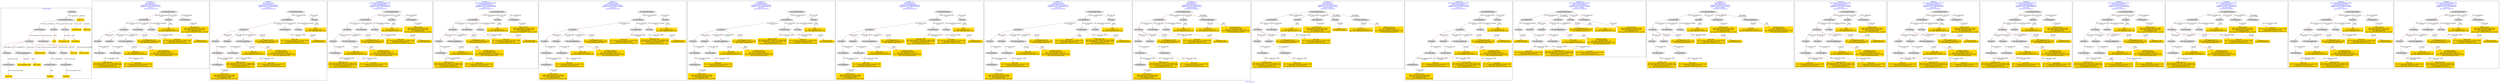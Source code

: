 digraph n0 {
fontcolor="blue"
remincross="true"
label="s20-s-lacma.xml"
subgraph cluster_0 {
label="1-correct model"
n2[style="filled",color="white",fillcolor="lightgray",label="E12_Production1"];
n3[style="filled",color="white",fillcolor="lightgray",label="E21_Person1"];
n4[style="filled",color="white",fillcolor="lightgray",label="E52_Time-Span1"];
n5[style="filled",color="white",fillcolor="lightgray",label="E69_Death1"];
n6[style="filled",color="white",fillcolor="lightgray",label="E82_Actor_Appellation1"];
n7[shape="plaintext",style="filled",fillcolor="gold",label="Artwork_in_Focus"];
n8[style="filled",color="white",fillcolor="lightgray",label="E53_Place1"];
n9[style="filled",color="white",fillcolor="lightgray",label="E67_Birth1"];
n10[shape="plaintext",style="filled",fillcolor="gold",label="Artist_URI"];
n11[style="filled",color="white",fillcolor="lightgray",label="E22_Man-Made_Object1"];
n12[style="filled",color="white",fillcolor="lightgray",label="E35_Title1"];
n13[style="filled",color="white",fillcolor="lightgray",label="E55_Type1"];
n14[shape="plaintext",style="filled",fillcolor="gold",label="Artwork_Details"];
n15[shape="plaintext",style="filled",fillcolor="gold",label="Object_URI"];
n16[shape="plaintext",style="filled",fillcolor="gold",label="Title"];
n17[style="filled",color="white",fillcolor="lightgray",label="E38_Image1"];
n18[shape="plaintext",style="filled",fillcolor="gold",label="Image_URL"];
n19[style="filled",color="white",fillcolor="lightgray",label="E48_Place_Name1"];
n20[shape="plaintext",style="filled",fillcolor="gold",label="Residence"];
n21[shape="plaintext",style="filled",fillcolor="gold",label="Production_Year"];
n22[style="filled",color="white",fillcolor="lightgray",label="E52_Time-Span2"];
n23[shape="plaintext",style="filled",fillcolor="gold",label="birth_date"];
n24[style="filled",color="white",fillcolor="lightgray",label="E52_Time-Span3"];
n25[shape="plaintext",style="filled",fillcolor="gold",label="death_date"];
n26[shape="plaintext",style="filled",fillcolor="gold",label="Classification_URI"];
n27[shape="plaintext",style="filled",fillcolor="gold",label="Classification"];
n28[shape="plaintext",style="filled",fillcolor="gold",label="Artist_Appellation_URI"];
n29[shape="plaintext",style="filled",fillcolor="gold",label="Artist_Name"];
}
subgraph cluster_1 {
label="candidate 0\nlink coherence:1.0\nnode coherence:1.0\nconfidence:0.48570794375301357\nmapping score:0.513754499769523\ncost:20.0\n-precision:0.6-recall:0.44"
n31[style="filled",color="white",fillcolor="lightgray",label="E12_Production1"];
n32[style="filled",color="white",fillcolor="lightgray",label="E21_Person1"];
n33[style="filled",color="white",fillcolor="lightgray",label="E52_Time-Span2"];
n34[style="filled",color="white",fillcolor="lightgray",label="E55_Type1"];
n35[style="filled",color="white",fillcolor="lightgray",label="E67_Birth1"];
n36[style="filled",color="white",fillcolor="lightgray",label="E69_Death1"];
n37[style="filled",color="white",fillcolor="lightgray",label="E82_Actor_Appellation1"];
n38[style="filled",color="white",fillcolor="lightgray",label="E22_Man-Made_Object1"];
n39[style="filled",color="white",fillcolor="lightgray",label="E35_Title1"];
n40[style="filled",color="white",fillcolor="lightgray",label="E54_Dimension1"];
n41[style="filled",color="white",fillcolor="lightgray",label="E52_Time-Span1"];
n42[style="filled",color="white",fillcolor="lightgray",label="E52_Time-Span3"];
n43[shape="plaintext",style="filled",fillcolor="gold",label="Artist_URI\n[E21_Person,classLink,0.571]\n[E82_Actor_Appellation,classLink,0.429]"];
n44[shape="plaintext",style="filled",fillcolor="gold",label="death_date\n[E52_Time-Span,P82a_begin_of_the_begin,0.366]\n[E52_Time-Span,label,0.317]\n[E52_Time-Span,P82_at_some_time_within,0.317]"];
n45[shape="plaintext",style="filled",fillcolor="gold",label="Artwork_in_Focus\n[E35_Title,label,0.509]\n[E82_Actor_Appellation,label,0.477]\n[E52_Time-Span,P82a_begin_of_the_begin,0.008]\n[E52_Time-Span,label,0.006]"];
n46[shape="plaintext",style="filled",fillcolor="gold",label="birth_date\n[E52_Time-Span,P82a_begin_of_the_begin,0.366]\n[E52_Time-Span,label,0.317]\n[E52_Time-Span,P82_at_some_time_within,0.317]"];
n47[shape="plaintext",style="filled",fillcolor="gold",label="Artist_Appellation_URI\n[E82_Actor_Appellation,classLink,0.898]\n[E21_Person,classLink,0.102]"];
n48[shape="plaintext",style="filled",fillcolor="gold",label="Production_Year\n[E52_Time-Span,P82a_begin_of_the_begin,0.314]\n[E52_Time-Span,P82_at_some_time_within,0.299]\n[E52_Time-Span,label,0.272]\n[E52_Time-Span,P82b_end_of_the_end,0.114]"];
n49[shape="plaintext",style="filled",fillcolor="gold",label="Classification_URI\n[E55_Type,classLink,1.0]"];
n50[shape="plaintext",style="filled",fillcolor="gold",label="Title\n[E35_Title,label,0.737]\n[E82_Actor_Appellation,label,0.263]"];
n51[shape="plaintext",style="filled",fillcolor="gold",label="Artwork_Details\n[E54_Dimension,P3_has_note,0.694]\n[E82_Actor_Appellation,label,0.229]\n[E55_Type,label,0.038]\n[E29_Design_or_Procedure,P3_has_note,0.038]"];
}
subgraph cluster_2 {
label="candidate 1\nlink coherence:0.95\nnode coherence:1.0\nconfidence:0.48570794375301357\nmapping score:0.513754499769523\ncost:119.0\n-precision:0.6-recall:0.44"
n53[style="filled",color="white",fillcolor="lightgray",label="E12_Production1"];
n54[style="filled",color="white",fillcolor="lightgray",label="E21_Person1"];
n55[style="filled",color="white",fillcolor="lightgray",label="E52_Time-Span2"];
n56[style="filled",color="white",fillcolor="lightgray",label="E55_Type1"];
n57[style="filled",color="white",fillcolor="lightgray",label="E67_Birth1"];
n58[style="filled",color="white",fillcolor="lightgray",label="E69_Death1"];
n59[style="filled",color="white",fillcolor="lightgray",label="E82_Actor_Appellation1"];
n60[style="filled",color="white",fillcolor="lightgray",label="E22_Man-Made_Object1"];
n61[style="filled",color="white",fillcolor="lightgray",label="E35_Title1"];
n62[style="filled",color="white",fillcolor="lightgray",label="E52_Time-Span1"];
n63[style="filled",color="white",fillcolor="lightgray",label="E52_Time-Span3"];
n64[style="filled",color="white",fillcolor="lightgray",label="E54_Dimension1"];
n65[shape="plaintext",style="filled",fillcolor="gold",label="Artist_URI\n[E21_Person,classLink,0.571]\n[E82_Actor_Appellation,classLink,0.429]"];
n66[shape="plaintext",style="filled",fillcolor="gold",label="death_date\n[E52_Time-Span,P82a_begin_of_the_begin,0.366]\n[E52_Time-Span,label,0.317]\n[E52_Time-Span,P82_at_some_time_within,0.317]"];
n67[shape="plaintext",style="filled",fillcolor="gold",label="Artwork_in_Focus\n[E35_Title,label,0.509]\n[E82_Actor_Appellation,label,0.477]\n[E52_Time-Span,P82a_begin_of_the_begin,0.008]\n[E52_Time-Span,label,0.006]"];
n68[shape="plaintext",style="filled",fillcolor="gold",label="birth_date\n[E52_Time-Span,P82a_begin_of_the_begin,0.366]\n[E52_Time-Span,label,0.317]\n[E52_Time-Span,P82_at_some_time_within,0.317]"];
n69[shape="plaintext",style="filled",fillcolor="gold",label="Artist_Appellation_URI\n[E82_Actor_Appellation,classLink,0.898]\n[E21_Person,classLink,0.102]"];
n70[shape="plaintext",style="filled",fillcolor="gold",label="Production_Year\n[E52_Time-Span,P82a_begin_of_the_begin,0.314]\n[E52_Time-Span,P82_at_some_time_within,0.299]\n[E52_Time-Span,label,0.272]\n[E52_Time-Span,P82b_end_of_the_end,0.114]"];
n71[shape="plaintext",style="filled",fillcolor="gold",label="Classification_URI\n[E55_Type,classLink,1.0]"];
n72[shape="plaintext",style="filled",fillcolor="gold",label="Title\n[E35_Title,label,0.737]\n[E82_Actor_Appellation,label,0.263]"];
n73[shape="plaintext",style="filled",fillcolor="gold",label="Artwork_Details\n[E54_Dimension,P3_has_note,0.694]\n[E82_Actor_Appellation,label,0.229]\n[E55_Type,label,0.038]\n[E29_Design_or_Procedure,P3_has_note,0.038]"];
}
subgraph cluster_3 {
label="candidate 10\nlink coherence:0.9444444444444444\nnode coherence:0.9375\nconfidence:0.48736889286925056\nmapping score:0.5119933346601205\ncost:117.0\n-precision:0.56-recall:0.37"
n75[style="filled",color="white",fillcolor="lightgray",label="E12_Production1"];
n76[style="filled",color="white",fillcolor="lightgray",label="E21_Person1"];
n77[style="filled",color="white",fillcolor="lightgray",label="E52_Time-Span2"];
n78[style="filled",color="white",fillcolor="lightgray",label="E55_Type1"];
n79[style="filled",color="white",fillcolor="lightgray",label="E67_Birth1"];
n80[style="filled",color="white",fillcolor="lightgray",label="E82_Actor_Appellation1"];
n81[style="filled",color="white",fillcolor="lightgray",label="E22_Man-Made_Object1"];
n82[style="filled",color="white",fillcolor="lightgray",label="E35_Title1"];
n83[style="filled",color="white",fillcolor="lightgray",label="E54_Dimension1"];
n84[style="filled",color="white",fillcolor="lightgray",label="E52_Time-Span1"];
n85[shape="plaintext",style="filled",fillcolor="gold",label="Production_Year\n[E52_Time-Span,P82a_begin_of_the_begin,0.314]\n[E52_Time-Span,P82_at_some_time_within,0.299]\n[E52_Time-Span,label,0.272]\n[E52_Time-Span,P82b_end_of_the_end,0.114]"];
n86[shape="plaintext",style="filled",fillcolor="gold",label="Artist_URI\n[E21_Person,classLink,0.571]\n[E82_Actor_Appellation,classLink,0.429]"];
n87[shape="plaintext",style="filled",fillcolor="gold",label="Artwork_in_Focus\n[E35_Title,label,0.509]\n[E82_Actor_Appellation,label,0.477]\n[E52_Time-Span,P82a_begin_of_the_begin,0.008]\n[E52_Time-Span,label,0.006]"];
n88[shape="plaintext",style="filled",fillcolor="gold",label="death_date\n[E52_Time-Span,P82a_begin_of_the_begin,0.366]\n[E52_Time-Span,label,0.317]\n[E52_Time-Span,P82_at_some_time_within,0.317]"];
n89[shape="plaintext",style="filled",fillcolor="gold",label="Artist_Appellation_URI\n[E82_Actor_Appellation,classLink,0.898]\n[E21_Person,classLink,0.102]"];
n90[shape="plaintext",style="filled",fillcolor="gold",label="birth_date\n[E52_Time-Span,P82a_begin_of_the_begin,0.366]\n[E52_Time-Span,label,0.317]\n[E52_Time-Span,P82_at_some_time_within,0.317]"];
n91[shape="plaintext",style="filled",fillcolor="gold",label="Classification_URI\n[E55_Type,classLink,1.0]"];
n92[shape="plaintext",style="filled",fillcolor="gold",label="Title\n[E35_Title,label,0.737]\n[E82_Actor_Appellation,label,0.263]"];
n93[shape="plaintext",style="filled",fillcolor="gold",label="Artwork_Details\n[E54_Dimension,P3_has_note,0.694]\n[E82_Actor_Appellation,label,0.229]\n[E55_Type,label,0.038]\n[E29_Design_or_Procedure,P3_has_note,0.038]"];
}
subgraph cluster_4 {
label="candidate 11\nlink coherence:0.9444444444444444\nnode coherence:0.9375\nconfidence:0.48570794375301357\nmapping score:0.5114396849547083\ncost:117.0\n-precision:0.5-recall:0.33"
n95[style="filled",color="white",fillcolor="lightgray",label="E12_Production1"];
n96[style="filled",color="white",fillcolor="lightgray",label="E21_Person1"];
n97[style="filled",color="white",fillcolor="lightgray",label="E52_Time-Span2"];
n98[style="filled",color="white",fillcolor="lightgray",label="E55_Type1"];
n99[style="filled",color="white",fillcolor="lightgray",label="E67_Birth1"];
n100[style="filled",color="white",fillcolor="lightgray",label="E82_Actor_Appellation1"];
n101[style="filled",color="white",fillcolor="lightgray",label="E22_Man-Made_Object1"];
n102[style="filled",color="white",fillcolor="lightgray",label="E35_Title1"];
n103[style="filled",color="white",fillcolor="lightgray",label="E54_Dimension1"];
n104[style="filled",color="white",fillcolor="lightgray",label="E52_Time-Span1"];
n105[shape="plaintext",style="filled",fillcolor="gold",label="Artist_URI\n[E21_Person,classLink,0.571]\n[E82_Actor_Appellation,classLink,0.429]"];
n106[shape="plaintext",style="filled",fillcolor="gold",label="Artwork_in_Focus\n[E35_Title,label,0.509]\n[E82_Actor_Appellation,label,0.477]\n[E52_Time-Span,P82a_begin_of_the_begin,0.008]\n[E52_Time-Span,label,0.006]"];
n107[shape="plaintext",style="filled",fillcolor="gold",label="birth_date\n[E52_Time-Span,P82a_begin_of_the_begin,0.366]\n[E52_Time-Span,label,0.317]\n[E52_Time-Span,P82_at_some_time_within,0.317]"];
n108[shape="plaintext",style="filled",fillcolor="gold",label="Artist_Appellation_URI\n[E82_Actor_Appellation,classLink,0.898]\n[E21_Person,classLink,0.102]"];
n109[shape="plaintext",style="filled",fillcolor="gold",label="Production_Year\n[E52_Time-Span,P82a_begin_of_the_begin,0.314]\n[E52_Time-Span,P82_at_some_time_within,0.299]\n[E52_Time-Span,label,0.272]\n[E52_Time-Span,P82b_end_of_the_end,0.114]"];
n110[shape="plaintext",style="filled",fillcolor="gold",label="Classification_URI\n[E55_Type,classLink,1.0]"];
n111[shape="plaintext",style="filled",fillcolor="gold",label="Title\n[E35_Title,label,0.737]\n[E82_Actor_Appellation,label,0.263]"];
n112[shape="plaintext",style="filled",fillcolor="gold",label="death_date\n[E52_Time-Span,P82a_begin_of_the_begin,0.366]\n[E52_Time-Span,label,0.317]\n[E52_Time-Span,P82_at_some_time_within,0.317]"];
n113[shape="plaintext",style="filled",fillcolor="gold",label="Artwork_Details\n[E54_Dimension,P3_has_note,0.694]\n[E82_Actor_Appellation,label,0.229]\n[E55_Type,label,0.038]\n[E29_Design_or_Procedure,P3_has_note,0.038]"];
}
subgraph cluster_5 {
label="candidate 12\nlink coherence:0.9\nnode coherence:0.9375\nconfidence:0.4911566223975036\nmapping score:0.5132559111695382\ncost:218.0\n-precision:0.6-recall:0.44"
n115[style="filled",color="white",fillcolor="lightgray",label="E12_Production1"];
n116[style="filled",color="white",fillcolor="lightgray",label="E21_Person1"];
n117[style="filled",color="white",fillcolor="lightgray",label="E52_Time-Span2"];
n118[style="filled",color="white",fillcolor="lightgray",label="E55_Type1"];
n119[style="filled",color="white",fillcolor="lightgray",label="E67_Birth1"];
n120[style="filled",color="white",fillcolor="lightgray",label="E69_Death1"];
n121[style="filled",color="white",fillcolor="lightgray",label="E82_Actor_Appellation1"];
n122[style="filled",color="white",fillcolor="lightgray",label="E22_Man-Made_Object1"];
n123[style="filled",color="white",fillcolor="lightgray",label="E35_Title1"];
n124[style="filled",color="white",fillcolor="lightgray",label="E52_Time-Span1"];
n125[style="filled",color="white",fillcolor="lightgray",label="E52_Time-Span3"];
n126[style="filled",color="white",fillcolor="lightgray",label="E54_Dimension1"];
n127[shape="plaintext",style="filled",fillcolor="gold",label="Artist_URI\n[E21_Person,classLink,0.571]\n[E82_Actor_Appellation,classLink,0.429]"];
n128[shape="plaintext",style="filled",fillcolor="gold",label="birth_date\n[E52_Time-Span,P82a_begin_of_the_begin,0.366]\n[E52_Time-Span,label,0.317]\n[E52_Time-Span,P82_at_some_time_within,0.317]"];
n129[shape="plaintext",style="filled",fillcolor="gold",label="Artwork_in_Focus\n[E35_Title,label,0.509]\n[E82_Actor_Appellation,label,0.477]\n[E52_Time-Span,P82a_begin_of_the_begin,0.008]\n[E52_Time-Span,label,0.006]"];
n130[shape="plaintext",style="filled",fillcolor="gold",label="death_date\n[E52_Time-Span,P82a_begin_of_the_begin,0.366]\n[E52_Time-Span,label,0.317]\n[E52_Time-Span,P82_at_some_time_within,0.317]"];
n131[shape="plaintext",style="filled",fillcolor="gold",label="Production_Year\n[E52_Time-Span,P82a_begin_of_the_begin,0.314]\n[E52_Time-Span,P82_at_some_time_within,0.299]\n[E52_Time-Span,label,0.272]\n[E52_Time-Span,P82b_end_of_the_end,0.114]"];
n132[shape="plaintext",style="filled",fillcolor="gold",label="Artist_Appellation_URI\n[E82_Actor_Appellation,classLink,0.898]\n[E21_Person,classLink,0.102]"];
n133[shape="plaintext",style="filled",fillcolor="gold",label="Classification_URI\n[E55_Type,classLink,1.0]"];
n134[shape="plaintext",style="filled",fillcolor="gold",label="Title\n[E35_Title,label,0.737]\n[E82_Actor_Appellation,label,0.263]"];
n135[shape="plaintext",style="filled",fillcolor="gold",label="Artwork_Details\n[E54_Dimension,P3_has_note,0.694]\n[E82_Actor_Appellation,label,0.229]\n[E55_Type,label,0.038]\n[E29_Design_or_Procedure,P3_has_note,0.038]"];
}
subgraph cluster_6 {
label="candidate 13\nlink coherence:0.9\nnode coherence:0.9375\nconfidence:0.49115661616220385\nmapping score:0.513255909091105\ncost:218.0\n-precision:0.65-recall:0.48"
n137[style="filled",color="white",fillcolor="lightgray",label="E12_Production1"];
n138[style="filled",color="white",fillcolor="lightgray",label="E21_Person1"];
n139[style="filled",color="white",fillcolor="lightgray",label="E52_Time-Span2"];
n140[style="filled",color="white",fillcolor="lightgray",label="E55_Type1"];
n141[style="filled",color="white",fillcolor="lightgray",label="E67_Birth1"];
n142[style="filled",color="white",fillcolor="lightgray",label="E69_Death1"];
n143[style="filled",color="white",fillcolor="lightgray",label="E82_Actor_Appellation1"];
n144[style="filled",color="white",fillcolor="lightgray",label="E22_Man-Made_Object1"];
n145[style="filled",color="white",fillcolor="lightgray",label="E35_Title1"];
n146[style="filled",color="white",fillcolor="lightgray",label="E52_Time-Span1"];
n147[style="filled",color="white",fillcolor="lightgray",label="E52_Time-Span3"];
n148[style="filled",color="white",fillcolor="lightgray",label="E54_Dimension1"];
n149[shape="plaintext",style="filled",fillcolor="gold",label="Artist_URI\n[E21_Person,classLink,0.571]\n[E82_Actor_Appellation,classLink,0.429]"];
n150[shape="plaintext",style="filled",fillcolor="gold",label="death_date\n[E52_Time-Span,P82a_begin_of_the_begin,0.366]\n[E52_Time-Span,label,0.317]\n[E52_Time-Span,P82_at_some_time_within,0.317]"];
n151[shape="plaintext",style="filled",fillcolor="gold",label="Artwork_in_Focus\n[E35_Title,label,0.509]\n[E82_Actor_Appellation,label,0.477]\n[E52_Time-Span,P82a_begin_of_the_begin,0.008]\n[E52_Time-Span,label,0.006]"];
n152[shape="plaintext",style="filled",fillcolor="gold",label="Production_Year\n[E52_Time-Span,P82a_begin_of_the_begin,0.314]\n[E52_Time-Span,P82_at_some_time_within,0.299]\n[E52_Time-Span,label,0.272]\n[E52_Time-Span,P82b_end_of_the_end,0.114]"];
n153[shape="plaintext",style="filled",fillcolor="gold",label="birth_date\n[E52_Time-Span,P82a_begin_of_the_begin,0.366]\n[E52_Time-Span,label,0.317]\n[E52_Time-Span,P82_at_some_time_within,0.317]"];
n154[shape="plaintext",style="filled",fillcolor="gold",label="Artist_Appellation_URI\n[E82_Actor_Appellation,classLink,0.898]\n[E21_Person,classLink,0.102]"];
n155[shape="plaintext",style="filled",fillcolor="gold",label="Classification_URI\n[E55_Type,classLink,1.0]"];
n156[shape="plaintext",style="filled",fillcolor="gold",label="Title\n[E35_Title,label,0.737]\n[E82_Actor_Appellation,label,0.263]"];
n157[shape="plaintext",style="filled",fillcolor="gold",label="Artwork_Details\n[E54_Dimension,P3_has_note,0.694]\n[E82_Actor_Appellation,label,0.229]\n[E55_Type,label,0.038]\n[E29_Design_or_Procedure,P3_has_note,0.038]"];
}
subgraph cluster_7 {
label="candidate 14\nlink coherence:0.9\nnode coherence:0.9375\nconfidence:0.48736889286925056\nmapping score:0.5119933346601205\ncost:218.0\n-precision:0.6-recall:0.44"
n159[style="filled",color="white",fillcolor="lightgray",label="E12_Production1"];
n160[style="filled",color="white",fillcolor="lightgray",label="E21_Person1"];
n161[style="filled",color="white",fillcolor="lightgray",label="E52_Time-Span2"];
n162[style="filled",color="white",fillcolor="lightgray",label="E55_Type1"];
n163[style="filled",color="white",fillcolor="lightgray",label="E67_Birth1"];
n164[style="filled",color="white",fillcolor="lightgray",label="E69_Death1"];
n165[style="filled",color="white",fillcolor="lightgray",label="E82_Actor_Appellation1"];
n166[style="filled",color="white",fillcolor="lightgray",label="E22_Man-Made_Object1"];
n167[style="filled",color="white",fillcolor="lightgray",label="E35_Title1"];
n168[style="filled",color="white",fillcolor="lightgray",label="E52_Time-Span1"];
n169[style="filled",color="white",fillcolor="lightgray",label="E52_Time-Span3"];
n170[style="filled",color="white",fillcolor="lightgray",label="E54_Dimension1"];
n171[shape="plaintext",style="filled",fillcolor="gold",label="Artist_URI\n[E21_Person,classLink,0.571]\n[E82_Actor_Appellation,classLink,0.429]"];
n172[shape="plaintext",style="filled",fillcolor="gold",label="death_date\n[E52_Time-Span,P82a_begin_of_the_begin,0.366]\n[E52_Time-Span,label,0.317]\n[E52_Time-Span,P82_at_some_time_within,0.317]"];
n173[shape="plaintext",style="filled",fillcolor="gold",label="Artwork_in_Focus\n[E35_Title,label,0.509]\n[E82_Actor_Appellation,label,0.477]\n[E52_Time-Span,P82a_begin_of_the_begin,0.008]\n[E52_Time-Span,label,0.006]"];
n174[shape="plaintext",style="filled",fillcolor="gold",label="Production_Year\n[E52_Time-Span,P82a_begin_of_the_begin,0.314]\n[E52_Time-Span,P82_at_some_time_within,0.299]\n[E52_Time-Span,label,0.272]\n[E52_Time-Span,P82b_end_of_the_end,0.114]"];
n175[shape="plaintext",style="filled",fillcolor="gold",label="birth_date\n[E52_Time-Span,P82a_begin_of_the_begin,0.366]\n[E52_Time-Span,label,0.317]\n[E52_Time-Span,P82_at_some_time_within,0.317]"];
n176[shape="plaintext",style="filled",fillcolor="gold",label="Artist_Appellation_URI\n[E82_Actor_Appellation,classLink,0.898]\n[E21_Person,classLink,0.102]"];
n177[shape="plaintext",style="filled",fillcolor="gold",label="Classification_URI\n[E55_Type,classLink,1.0]"];
n178[shape="plaintext",style="filled",fillcolor="gold",label="Title\n[E35_Title,label,0.737]\n[E82_Actor_Appellation,label,0.263]"];
n179[shape="plaintext",style="filled",fillcolor="gold",label="Artwork_Details\n[E54_Dimension,P3_has_note,0.694]\n[E82_Actor_Appellation,label,0.229]\n[E55_Type,label,0.038]\n[E29_Design_or_Procedure,P3_has_note,0.038]"];
}
subgraph cluster_8 {
label="candidate 15\nlink coherence:0.9\nnode coherence:0.9375\nconfidence:0.48570794375301357\nmapping score:0.5114396849547083\ncost:218.0\n-precision:0.6-recall:0.44"
n181[style="filled",color="white",fillcolor="lightgray",label="E12_Production1"];
n182[style="filled",color="white",fillcolor="lightgray",label="E21_Person1"];
n183[style="filled",color="white",fillcolor="lightgray",label="E52_Time-Span2"];
n184[style="filled",color="white",fillcolor="lightgray",label="E55_Type1"];
n185[style="filled",color="white",fillcolor="lightgray",label="E67_Birth1"];
n186[style="filled",color="white",fillcolor="lightgray",label="E69_Death1"];
n187[style="filled",color="white",fillcolor="lightgray",label="E82_Actor_Appellation1"];
n188[style="filled",color="white",fillcolor="lightgray",label="E22_Man-Made_Object1"];
n189[style="filled",color="white",fillcolor="lightgray",label="E35_Title1"];
n190[style="filled",color="white",fillcolor="lightgray",label="E52_Time-Span1"];
n191[style="filled",color="white",fillcolor="lightgray",label="E52_Time-Span3"];
n192[style="filled",color="white",fillcolor="lightgray",label="E54_Dimension1"];
n193[shape="plaintext",style="filled",fillcolor="gold",label="death_date\n[E52_Time-Span,P82a_begin_of_the_begin,0.366]\n[E52_Time-Span,label,0.317]\n[E52_Time-Span,P82_at_some_time_within,0.317]"];
n194[shape="plaintext",style="filled",fillcolor="gold",label="Artist_URI\n[E21_Person,classLink,0.571]\n[E82_Actor_Appellation,classLink,0.429]"];
n195[shape="plaintext",style="filled",fillcolor="gold",label="birth_date\n[E52_Time-Span,P82a_begin_of_the_begin,0.366]\n[E52_Time-Span,label,0.317]\n[E52_Time-Span,P82_at_some_time_within,0.317]"];
n196[shape="plaintext",style="filled",fillcolor="gold",label="Artwork_in_Focus\n[E35_Title,label,0.509]\n[E82_Actor_Appellation,label,0.477]\n[E52_Time-Span,P82a_begin_of_the_begin,0.008]\n[E52_Time-Span,label,0.006]"];
n197[shape="plaintext",style="filled",fillcolor="gold",label="Production_Year\n[E52_Time-Span,P82a_begin_of_the_begin,0.314]\n[E52_Time-Span,P82_at_some_time_within,0.299]\n[E52_Time-Span,label,0.272]\n[E52_Time-Span,P82b_end_of_the_end,0.114]"];
n198[shape="plaintext",style="filled",fillcolor="gold",label="Artist_Appellation_URI\n[E82_Actor_Appellation,classLink,0.898]\n[E21_Person,classLink,0.102]"];
n199[shape="plaintext",style="filled",fillcolor="gold",label="Classification_URI\n[E55_Type,classLink,1.0]"];
n200[shape="plaintext",style="filled",fillcolor="gold",label="Title\n[E35_Title,label,0.737]\n[E82_Actor_Appellation,label,0.263]"];
n201[shape="plaintext",style="filled",fillcolor="gold",label="Artwork_Details\n[E54_Dimension,P3_has_note,0.694]\n[E82_Actor_Appellation,label,0.229]\n[E55_Type,label,0.038]\n[E29_Design_or_Procedure,P3_has_note,0.038]"];
}
subgraph cluster_9 {
label="candidate 16\nlink coherence:0.9\nnode coherence:1.0\nconfidence:0.48570794375301357\nmapping score:0.513754499769523\ncost:218.010002\n-precision:0.55-recall:0.41"
n203[style="filled",color="white",fillcolor="lightgray",label="E12_Production1"];
n204[style="filled",color="white",fillcolor="lightgray",label="E21_Person1"];
n205[style="filled",color="white",fillcolor="lightgray",label="E52_Time-Span2"];
n206[style="filled",color="white",fillcolor="lightgray",label="E55_Type1"];
n207[style="filled",color="white",fillcolor="lightgray",label="E67_Birth1"];
n208[style="filled",color="white",fillcolor="lightgray",label="E69_Death1"];
n209[style="filled",color="white",fillcolor="lightgray",label="E22_Man-Made_Object1"];
n210[style="filled",color="white",fillcolor="lightgray",label="E35_Title1"];
n211[style="filled",color="white",fillcolor="lightgray",label="E52_Time-Span1"];
n212[style="filled",color="white",fillcolor="lightgray",label="E52_Time-Span3"];
n213[style="filled",color="white",fillcolor="lightgray",label="E82_Actor_Appellation1"];
n214[style="filled",color="white",fillcolor="lightgray",label="E54_Dimension1"];
n215[shape="plaintext",style="filled",fillcolor="gold",label="Artist_URI\n[E21_Person,classLink,0.571]\n[E82_Actor_Appellation,classLink,0.429]"];
n216[shape="plaintext",style="filled",fillcolor="gold",label="death_date\n[E52_Time-Span,P82a_begin_of_the_begin,0.366]\n[E52_Time-Span,label,0.317]\n[E52_Time-Span,P82_at_some_time_within,0.317]"];
n217[shape="plaintext",style="filled",fillcolor="gold",label="Artwork_in_Focus\n[E35_Title,label,0.509]\n[E82_Actor_Appellation,label,0.477]\n[E52_Time-Span,P82a_begin_of_the_begin,0.008]\n[E52_Time-Span,label,0.006]"];
n218[shape="plaintext",style="filled",fillcolor="gold",label="birth_date\n[E52_Time-Span,P82a_begin_of_the_begin,0.366]\n[E52_Time-Span,label,0.317]\n[E52_Time-Span,P82_at_some_time_within,0.317]"];
n219[shape="plaintext",style="filled",fillcolor="gold",label="Artist_Appellation_URI\n[E82_Actor_Appellation,classLink,0.898]\n[E21_Person,classLink,0.102]"];
n220[shape="plaintext",style="filled",fillcolor="gold",label="Production_Year\n[E52_Time-Span,P82a_begin_of_the_begin,0.314]\n[E52_Time-Span,P82_at_some_time_within,0.299]\n[E52_Time-Span,label,0.272]\n[E52_Time-Span,P82b_end_of_the_end,0.114]"];
n221[shape="plaintext",style="filled",fillcolor="gold",label="Classification_URI\n[E55_Type,classLink,1.0]"];
n222[shape="plaintext",style="filled",fillcolor="gold",label="Title\n[E35_Title,label,0.737]\n[E82_Actor_Appellation,label,0.263]"];
n223[shape="plaintext",style="filled",fillcolor="gold",label="Artwork_Details\n[E54_Dimension,P3_has_note,0.694]\n[E82_Actor_Appellation,label,0.229]\n[E55_Type,label,0.038]\n[E29_Design_or_Procedure,P3_has_note,0.038]"];
}
subgraph cluster_10 {
label="candidate 17\nlink coherence:0.9\nnode coherence:1.0\nconfidence:0.48570794375301357\nmapping score:0.513754499769523\ncost:218.020004\n-precision:0.55-recall:0.41"
n225[style="filled",color="white",fillcolor="lightgray",label="E12_Production1"];
n226[style="filled",color="white",fillcolor="lightgray",label="E21_Person1"];
n227[style="filled",color="white",fillcolor="lightgray",label="E52_Time-Span2"];
n228[style="filled",color="white",fillcolor="lightgray",label="E67_Birth1"];
n229[style="filled",color="white",fillcolor="lightgray",label="E69_Death1"];
n230[style="filled",color="white",fillcolor="lightgray",label="E22_Man-Made_Object1"];
n231[style="filled",color="white",fillcolor="lightgray",label="E35_Title1"];
n232[style="filled",color="white",fillcolor="lightgray",label="E54_Dimension1"];
n233[style="filled",color="white",fillcolor="lightgray",label="E52_Time-Span1"];
n234[style="filled",color="white",fillcolor="lightgray",label="E52_Time-Span3"];
n235[style="filled",color="white",fillcolor="lightgray",label="E55_Type1"];
n236[style="filled",color="white",fillcolor="lightgray",label="E82_Actor_Appellation1"];
n237[shape="plaintext",style="filled",fillcolor="gold",label="Artist_URI\n[E21_Person,classLink,0.571]\n[E82_Actor_Appellation,classLink,0.429]"];
n238[shape="plaintext",style="filled",fillcolor="gold",label="death_date\n[E52_Time-Span,P82a_begin_of_the_begin,0.366]\n[E52_Time-Span,label,0.317]\n[E52_Time-Span,P82_at_some_time_within,0.317]"];
n239[shape="plaintext",style="filled",fillcolor="gold",label="Artwork_in_Focus\n[E35_Title,label,0.509]\n[E82_Actor_Appellation,label,0.477]\n[E52_Time-Span,P82a_begin_of_the_begin,0.008]\n[E52_Time-Span,label,0.006]"];
n240[shape="plaintext",style="filled",fillcolor="gold",label="birth_date\n[E52_Time-Span,P82a_begin_of_the_begin,0.366]\n[E52_Time-Span,label,0.317]\n[E52_Time-Span,P82_at_some_time_within,0.317]"];
n241[shape="plaintext",style="filled",fillcolor="gold",label="Artist_Appellation_URI\n[E82_Actor_Appellation,classLink,0.898]\n[E21_Person,classLink,0.102]"];
n242[shape="plaintext",style="filled",fillcolor="gold",label="Production_Year\n[E52_Time-Span,P82a_begin_of_the_begin,0.314]\n[E52_Time-Span,P82_at_some_time_within,0.299]\n[E52_Time-Span,label,0.272]\n[E52_Time-Span,P82b_end_of_the_end,0.114]"];
n243[shape="plaintext",style="filled",fillcolor="gold",label="Classification_URI\n[E55_Type,classLink,1.0]"];
n244[shape="plaintext",style="filled",fillcolor="gold",label="Title\n[E35_Title,label,0.737]\n[E82_Actor_Appellation,label,0.263]"];
n245[shape="plaintext",style="filled",fillcolor="gold",label="Artwork_Details\n[E54_Dimension,P3_has_note,0.694]\n[E82_Actor_Appellation,label,0.229]\n[E55_Type,label,0.038]\n[E29_Design_or_Procedure,P3_has_note,0.038]"];
}
subgraph cluster_11 {
label="candidate 18\nlink coherence:0.8947368421052632\nnode coherence:0.9375\nconfidence:0.4911566223975036\nmapping score:0.5132559111695382\ncost:217.0\n-precision:0.53-recall:0.37"
n247[style="filled",color="white",fillcolor="lightgray",label="E12_Production1"];
n248[style="filled",color="white",fillcolor="lightgray",label="E21_Person1"];
n249[style="filled",color="white",fillcolor="lightgray",label="E55_Type1"];
n250[style="filled",color="white",fillcolor="lightgray",label="E67_Birth1"];
n251[style="filled",color="white",fillcolor="lightgray",label="E69_Death1"];
n252[style="filled",color="white",fillcolor="lightgray",label="E82_Actor_Appellation1"];
n253[style="filled",color="white",fillcolor="lightgray",label="E22_Man-Made_Object1"];
n254[style="filled",color="white",fillcolor="lightgray",label="E35_Title1"];
n255[style="filled",color="white",fillcolor="lightgray",label="E52_Time-Span1"];
n256[style="filled",color="white",fillcolor="lightgray",label="E52_Time-Span3"];
n257[style="filled",color="white",fillcolor="lightgray",label="E54_Dimension1"];
n258[shape="plaintext",style="filled",fillcolor="gold",label="death_date\n[E52_Time-Span,P82a_begin_of_the_begin,0.366]\n[E52_Time-Span,label,0.317]\n[E52_Time-Span,P82_at_some_time_within,0.317]"];
n259[shape="plaintext",style="filled",fillcolor="gold",label="Artist_URI\n[E21_Person,classLink,0.571]\n[E82_Actor_Appellation,classLink,0.429]"];
n260[shape="plaintext",style="filled",fillcolor="gold",label="birth_date\n[E52_Time-Span,P82a_begin_of_the_begin,0.366]\n[E52_Time-Span,label,0.317]\n[E52_Time-Span,P82_at_some_time_within,0.317]"];
n261[shape="plaintext",style="filled",fillcolor="gold",label="Artwork_in_Focus\n[E35_Title,label,0.509]\n[E82_Actor_Appellation,label,0.477]\n[E52_Time-Span,P82a_begin_of_the_begin,0.008]\n[E52_Time-Span,label,0.006]"];
n262[shape="plaintext",style="filled",fillcolor="gold",label="Artist_Appellation_URI\n[E82_Actor_Appellation,classLink,0.898]\n[E21_Person,classLink,0.102]"];
n263[shape="plaintext",style="filled",fillcolor="gold",label="Production_Year\n[E52_Time-Span,P82a_begin_of_the_begin,0.314]\n[E52_Time-Span,P82_at_some_time_within,0.299]\n[E52_Time-Span,label,0.272]\n[E52_Time-Span,P82b_end_of_the_end,0.114]"];
n264[shape="plaintext",style="filled",fillcolor="gold",label="Classification_URI\n[E55_Type,classLink,1.0]"];
n265[shape="plaintext",style="filled",fillcolor="gold",label="Title\n[E35_Title,label,0.737]\n[E82_Actor_Appellation,label,0.263]"];
n266[shape="plaintext",style="filled",fillcolor="gold",label="Artwork_Details\n[E54_Dimension,P3_has_note,0.694]\n[E82_Actor_Appellation,label,0.229]\n[E55_Type,label,0.038]\n[E29_Design_or_Procedure,P3_has_note,0.038]"];
}
subgraph cluster_12 {
label="candidate 19\nlink coherence:0.8947368421052632\nnode coherence:0.9375\nconfidence:0.4911566223975036\nmapping score:0.5132559111695382\ncost:217.010002\n-precision:0.47-recall:0.33"
n268[style="filled",color="white",fillcolor="lightgray",label="E12_Production1"];
n269[style="filled",color="white",fillcolor="lightgray",label="E55_Type1"];
n270[style="filled",color="white",fillcolor="lightgray",label="E21_Person1"];
n271[style="filled",color="white",fillcolor="lightgray",label="E67_Birth1"];
n272[style="filled",color="white",fillcolor="lightgray",label="E69_Death1"];
n273[style="filled",color="white",fillcolor="lightgray",label="E82_Actor_Appellation1"];
n274[style="filled",color="white",fillcolor="lightgray",label="E22_Man-Made_Object1"];
n275[style="filled",color="white",fillcolor="lightgray",label="E35_Title1"];
n276[style="filled",color="white",fillcolor="lightgray",label="E54_Dimension1"];
n277[style="filled",color="white",fillcolor="lightgray",label="E52_Time-Span1"];
n278[style="filled",color="white",fillcolor="lightgray",label="E52_Time-Span3"];
n279[shape="plaintext",style="filled",fillcolor="gold",label="death_date\n[E52_Time-Span,P82a_begin_of_the_begin,0.366]\n[E52_Time-Span,label,0.317]\n[E52_Time-Span,P82_at_some_time_within,0.317]"];
n280[shape="plaintext",style="filled",fillcolor="gold",label="Artist_URI\n[E21_Person,classLink,0.571]\n[E82_Actor_Appellation,classLink,0.429]"];
n281[shape="plaintext",style="filled",fillcolor="gold",label="birth_date\n[E52_Time-Span,P82a_begin_of_the_begin,0.366]\n[E52_Time-Span,label,0.317]\n[E52_Time-Span,P82_at_some_time_within,0.317]"];
n282[shape="plaintext",style="filled",fillcolor="gold",label="Artwork_in_Focus\n[E35_Title,label,0.509]\n[E82_Actor_Appellation,label,0.477]\n[E52_Time-Span,P82a_begin_of_the_begin,0.008]\n[E52_Time-Span,label,0.006]"];
n283[shape="plaintext",style="filled",fillcolor="gold",label="Artist_Appellation_URI\n[E82_Actor_Appellation,classLink,0.898]\n[E21_Person,classLink,0.102]"];
n284[shape="plaintext",style="filled",fillcolor="gold",label="Production_Year\n[E52_Time-Span,P82a_begin_of_the_begin,0.314]\n[E52_Time-Span,P82_at_some_time_within,0.299]\n[E52_Time-Span,label,0.272]\n[E52_Time-Span,P82b_end_of_the_end,0.114]"];
n285[shape="plaintext",style="filled",fillcolor="gold",label="Classification_URI\n[E55_Type,classLink,1.0]"];
n286[shape="plaintext",style="filled",fillcolor="gold",label="Title\n[E35_Title,label,0.737]\n[E82_Actor_Appellation,label,0.263]"];
n287[shape="plaintext",style="filled",fillcolor="gold",label="Artwork_Details\n[E54_Dimension,P3_has_note,0.694]\n[E82_Actor_Appellation,label,0.229]\n[E55_Type,label,0.038]\n[E29_Design_or_Procedure,P3_has_note,0.038]"];
}
subgraph cluster_13 {
label="candidate 2\nlink coherence:0.95\nnode coherence:1.0\nconfidence:0.48570794375301357\nmapping score:0.513754499769523\ncost:119.010002\n-precision:0.55-recall:0.41"
n289[style="filled",color="white",fillcolor="lightgray",label="E12_Production1"];
n290[style="filled",color="white",fillcolor="lightgray",label="E21_Person1"];
n291[style="filled",color="white",fillcolor="lightgray",label="E52_Time-Span2"];
n292[style="filled",color="white",fillcolor="lightgray",label="E55_Type1"];
n293[style="filled",color="white",fillcolor="lightgray",label="E67_Birth1"];
n294[style="filled",color="white",fillcolor="lightgray",label="E69_Death1"];
n295[style="filled",color="white",fillcolor="lightgray",label="E22_Man-Made_Object1"];
n296[style="filled",color="white",fillcolor="lightgray",label="E35_Title1"];
n297[style="filled",color="white",fillcolor="lightgray",label="E54_Dimension1"];
n298[style="filled",color="white",fillcolor="lightgray",label="E52_Time-Span1"];
n299[style="filled",color="white",fillcolor="lightgray",label="E52_Time-Span3"];
n300[style="filled",color="white",fillcolor="lightgray",label="E82_Actor_Appellation1"];
n301[shape="plaintext",style="filled",fillcolor="gold",label="Artist_URI\n[E21_Person,classLink,0.571]\n[E82_Actor_Appellation,classLink,0.429]"];
n302[shape="plaintext",style="filled",fillcolor="gold",label="death_date\n[E52_Time-Span,P82a_begin_of_the_begin,0.366]\n[E52_Time-Span,label,0.317]\n[E52_Time-Span,P82_at_some_time_within,0.317]"];
n303[shape="plaintext",style="filled",fillcolor="gold",label="Artwork_in_Focus\n[E35_Title,label,0.509]\n[E82_Actor_Appellation,label,0.477]\n[E52_Time-Span,P82a_begin_of_the_begin,0.008]\n[E52_Time-Span,label,0.006]"];
n304[shape="plaintext",style="filled",fillcolor="gold",label="birth_date\n[E52_Time-Span,P82a_begin_of_the_begin,0.366]\n[E52_Time-Span,label,0.317]\n[E52_Time-Span,P82_at_some_time_within,0.317]"];
n305[shape="plaintext",style="filled",fillcolor="gold",label="Artist_Appellation_URI\n[E82_Actor_Appellation,classLink,0.898]\n[E21_Person,classLink,0.102]"];
n306[shape="plaintext",style="filled",fillcolor="gold",label="Production_Year\n[E52_Time-Span,P82a_begin_of_the_begin,0.314]\n[E52_Time-Span,P82_at_some_time_within,0.299]\n[E52_Time-Span,label,0.272]\n[E52_Time-Span,P82b_end_of_the_end,0.114]"];
n307[shape="plaintext",style="filled",fillcolor="gold",label="Classification_URI\n[E55_Type,classLink,1.0]"];
n308[shape="plaintext",style="filled",fillcolor="gold",label="Title\n[E35_Title,label,0.737]\n[E82_Actor_Appellation,label,0.263]"];
n309[shape="plaintext",style="filled",fillcolor="gold",label="Artwork_Details\n[E54_Dimension,P3_has_note,0.694]\n[E82_Actor_Appellation,label,0.229]\n[E55_Type,label,0.038]\n[E29_Design_or_Procedure,P3_has_note,0.038]"];
}
subgraph cluster_14 {
label="candidate 3\nlink coherence:0.9473684210526315\nnode coherence:0.9375\nconfidence:0.4911566223975036\nmapping score:0.5132559111695382\ncost:118.0\n-precision:0.53-recall:0.37"
n311[style="filled",color="white",fillcolor="lightgray",label="E12_Production1"];
n312[style="filled",color="white",fillcolor="lightgray",label="E21_Person1"];
n313[style="filled",color="white",fillcolor="lightgray",label="E55_Type1"];
n314[style="filled",color="white",fillcolor="lightgray",label="E67_Birth1"];
n315[style="filled",color="white",fillcolor="lightgray",label="E69_Death1"];
n316[style="filled",color="white",fillcolor="lightgray",label="E82_Actor_Appellation1"];
n317[style="filled",color="white",fillcolor="lightgray",label="E22_Man-Made_Object1"];
n318[style="filled",color="white",fillcolor="lightgray",label="E35_Title1"];
n319[style="filled",color="white",fillcolor="lightgray",label="E54_Dimension1"];
n320[style="filled",color="white",fillcolor="lightgray",label="E52_Time-Span1"];
n321[style="filled",color="white",fillcolor="lightgray",label="E52_Time-Span3"];
n322[shape="plaintext",style="filled",fillcolor="gold",label="death_date\n[E52_Time-Span,P82a_begin_of_the_begin,0.366]\n[E52_Time-Span,label,0.317]\n[E52_Time-Span,P82_at_some_time_within,0.317]"];
n323[shape="plaintext",style="filled",fillcolor="gold",label="Artist_URI\n[E21_Person,classLink,0.571]\n[E82_Actor_Appellation,classLink,0.429]"];
n324[shape="plaintext",style="filled",fillcolor="gold",label="birth_date\n[E52_Time-Span,P82a_begin_of_the_begin,0.366]\n[E52_Time-Span,label,0.317]\n[E52_Time-Span,P82_at_some_time_within,0.317]"];
n325[shape="plaintext",style="filled",fillcolor="gold",label="Artwork_in_Focus\n[E35_Title,label,0.509]\n[E82_Actor_Appellation,label,0.477]\n[E52_Time-Span,P82a_begin_of_the_begin,0.008]\n[E52_Time-Span,label,0.006]"];
n326[shape="plaintext",style="filled",fillcolor="gold",label="Artist_Appellation_URI\n[E82_Actor_Appellation,classLink,0.898]\n[E21_Person,classLink,0.102]"];
n327[shape="plaintext",style="filled",fillcolor="gold",label="Production_Year\n[E52_Time-Span,P82a_begin_of_the_begin,0.314]\n[E52_Time-Span,P82_at_some_time_within,0.299]\n[E52_Time-Span,label,0.272]\n[E52_Time-Span,P82b_end_of_the_end,0.114]"];
n328[shape="plaintext",style="filled",fillcolor="gold",label="Classification_URI\n[E55_Type,classLink,1.0]"];
n329[shape="plaintext",style="filled",fillcolor="gold",label="Title\n[E35_Title,label,0.737]\n[E82_Actor_Appellation,label,0.263]"];
n330[shape="plaintext",style="filled",fillcolor="gold",label="Artwork_Details\n[E54_Dimension,P3_has_note,0.694]\n[E82_Actor_Appellation,label,0.229]\n[E55_Type,label,0.038]\n[E29_Design_or_Procedure,P3_has_note,0.038]"];
}
subgraph cluster_15 {
label="candidate 4\nlink coherence:0.9473684210526315\nnode coherence:0.9375\nconfidence:0.49115661616220385\nmapping score:0.513255909091105\ncost:118.0\n-precision:0.47-recall:0.33"
n332[style="filled",color="white",fillcolor="lightgray",label="E12_Production1"];
n333[style="filled",color="white",fillcolor="lightgray",label="E21_Person1"];
n334[style="filled",color="white",fillcolor="lightgray",label="E55_Type1"];
n335[style="filled",color="white",fillcolor="lightgray",label="E67_Birth1"];
n336[style="filled",color="white",fillcolor="lightgray",label="E69_Death1"];
n337[style="filled",color="white",fillcolor="lightgray",label="E82_Actor_Appellation1"];
n338[style="filled",color="white",fillcolor="lightgray",label="E22_Man-Made_Object1"];
n339[style="filled",color="white",fillcolor="lightgray",label="E35_Title1"];
n340[style="filled",color="white",fillcolor="lightgray",label="E54_Dimension1"];
n341[style="filled",color="white",fillcolor="lightgray",label="E52_Time-Span1"];
n342[style="filled",color="white",fillcolor="lightgray",label="E52_Time-Span3"];
n343[shape="plaintext",style="filled",fillcolor="gold",label="birth_date\n[E52_Time-Span,P82a_begin_of_the_begin,0.366]\n[E52_Time-Span,label,0.317]\n[E52_Time-Span,P82_at_some_time_within,0.317]"];
n344[shape="plaintext",style="filled",fillcolor="gold",label="Artist_URI\n[E21_Person,classLink,0.571]\n[E82_Actor_Appellation,classLink,0.429]"];
n345[shape="plaintext",style="filled",fillcolor="gold",label="death_date\n[E52_Time-Span,P82a_begin_of_the_begin,0.366]\n[E52_Time-Span,label,0.317]\n[E52_Time-Span,P82_at_some_time_within,0.317]"];
n346[shape="plaintext",style="filled",fillcolor="gold",label="Artwork_in_Focus\n[E35_Title,label,0.509]\n[E82_Actor_Appellation,label,0.477]\n[E52_Time-Span,P82a_begin_of_the_begin,0.008]\n[E52_Time-Span,label,0.006]"];
n347[shape="plaintext",style="filled",fillcolor="gold",label="Artist_Appellation_URI\n[E82_Actor_Appellation,classLink,0.898]\n[E21_Person,classLink,0.102]"];
n348[shape="plaintext",style="filled",fillcolor="gold",label="Production_Year\n[E52_Time-Span,P82a_begin_of_the_begin,0.314]\n[E52_Time-Span,P82_at_some_time_within,0.299]\n[E52_Time-Span,label,0.272]\n[E52_Time-Span,P82b_end_of_the_end,0.114]"];
n349[shape="plaintext",style="filled",fillcolor="gold",label="Classification_URI\n[E55_Type,classLink,1.0]"];
n350[shape="plaintext",style="filled",fillcolor="gold",label="Title\n[E35_Title,label,0.737]\n[E82_Actor_Appellation,label,0.263]"];
n351[shape="plaintext",style="filled",fillcolor="gold",label="Artwork_Details\n[E54_Dimension,P3_has_note,0.694]\n[E82_Actor_Appellation,label,0.229]\n[E55_Type,label,0.038]\n[E29_Design_or_Procedure,P3_has_note,0.038]"];
}
subgraph cluster_16 {
label="candidate 5\nlink coherence:0.9473684210526315\nnode coherence:0.9375\nconfidence:0.48736889286925056\nmapping score:0.5119933346601205\ncost:118.0\n-precision:0.53-recall:0.37"
n353[style="filled",color="white",fillcolor="lightgray",label="E12_Production1"];
n354[style="filled",color="white",fillcolor="lightgray",label="E21_Person1"];
n355[style="filled",color="white",fillcolor="lightgray",label="E55_Type1"];
n356[style="filled",color="white",fillcolor="lightgray",label="E67_Birth1"];
n357[style="filled",color="white",fillcolor="lightgray",label="E69_Death1"];
n358[style="filled",color="white",fillcolor="lightgray",label="E82_Actor_Appellation1"];
n359[style="filled",color="white",fillcolor="lightgray",label="E22_Man-Made_Object1"];
n360[style="filled",color="white",fillcolor="lightgray",label="E35_Title1"];
n361[style="filled",color="white",fillcolor="lightgray",label="E54_Dimension1"];
n362[style="filled",color="white",fillcolor="lightgray",label="E52_Time-Span1"];
n363[style="filled",color="white",fillcolor="lightgray",label="E52_Time-Span3"];
n364[shape="plaintext",style="filled",fillcolor="gold",label="Production_Year\n[E52_Time-Span,P82a_begin_of_the_begin,0.314]\n[E52_Time-Span,P82_at_some_time_within,0.299]\n[E52_Time-Span,label,0.272]\n[E52_Time-Span,P82b_end_of_the_end,0.114]"];
n365[shape="plaintext",style="filled",fillcolor="gold",label="Artist_URI\n[E21_Person,classLink,0.571]\n[E82_Actor_Appellation,classLink,0.429]"];
n366[shape="plaintext",style="filled",fillcolor="gold",label="death_date\n[E52_Time-Span,P82a_begin_of_the_begin,0.366]\n[E52_Time-Span,label,0.317]\n[E52_Time-Span,P82_at_some_time_within,0.317]"];
n367[shape="plaintext",style="filled",fillcolor="gold",label="Artwork_in_Focus\n[E35_Title,label,0.509]\n[E82_Actor_Appellation,label,0.477]\n[E52_Time-Span,P82a_begin_of_the_begin,0.008]\n[E52_Time-Span,label,0.006]"];
n368[shape="plaintext",style="filled",fillcolor="gold",label="Artist_Appellation_URI\n[E82_Actor_Appellation,classLink,0.898]\n[E21_Person,classLink,0.102]"];
n369[shape="plaintext",style="filled",fillcolor="gold",label="birth_date\n[E52_Time-Span,P82a_begin_of_the_begin,0.366]\n[E52_Time-Span,label,0.317]\n[E52_Time-Span,P82_at_some_time_within,0.317]"];
n370[shape="plaintext",style="filled",fillcolor="gold",label="Classification_URI\n[E55_Type,classLink,1.0]"];
n371[shape="plaintext",style="filled",fillcolor="gold",label="Title\n[E35_Title,label,0.737]\n[E82_Actor_Appellation,label,0.263]"];
n372[shape="plaintext",style="filled",fillcolor="gold",label="Artwork_Details\n[E54_Dimension,P3_has_note,0.694]\n[E82_Actor_Appellation,label,0.229]\n[E55_Type,label,0.038]\n[E29_Design_or_Procedure,P3_has_note,0.038]"];
}
subgraph cluster_17 {
label="candidate 6\nlink coherence:0.9473684210526315\nnode coherence:0.9375\nconfidence:0.48570794375301357\nmapping score:0.5114396849547083\ncost:118.0\n-precision:0.53-recall:0.37"
n374[style="filled",color="white",fillcolor="lightgray",label="E12_Production1"];
n375[style="filled",color="white",fillcolor="lightgray",label="E21_Person1"];
n376[style="filled",color="white",fillcolor="lightgray",label="E55_Type1"];
n377[style="filled",color="white",fillcolor="lightgray",label="E67_Birth1"];
n378[style="filled",color="white",fillcolor="lightgray",label="E69_Death1"];
n379[style="filled",color="white",fillcolor="lightgray",label="E82_Actor_Appellation1"];
n380[style="filled",color="white",fillcolor="lightgray",label="E22_Man-Made_Object1"];
n381[style="filled",color="white",fillcolor="lightgray",label="E35_Title1"];
n382[style="filled",color="white",fillcolor="lightgray",label="E54_Dimension1"];
n383[style="filled",color="white",fillcolor="lightgray",label="E52_Time-Span1"];
n384[style="filled",color="white",fillcolor="lightgray",label="E52_Time-Span3"];
n385[shape="plaintext",style="filled",fillcolor="gold",label="Artist_URI\n[E21_Person,classLink,0.571]\n[E82_Actor_Appellation,classLink,0.429]"];
n386[shape="plaintext",style="filled",fillcolor="gold",label="birth_date\n[E52_Time-Span,P82a_begin_of_the_begin,0.366]\n[E52_Time-Span,label,0.317]\n[E52_Time-Span,P82_at_some_time_within,0.317]"];
n387[shape="plaintext",style="filled",fillcolor="gold",label="Artwork_in_Focus\n[E35_Title,label,0.509]\n[E82_Actor_Appellation,label,0.477]\n[E52_Time-Span,P82a_begin_of_the_begin,0.008]\n[E52_Time-Span,label,0.006]"];
n388[shape="plaintext",style="filled",fillcolor="gold",label="Artist_Appellation_URI\n[E82_Actor_Appellation,classLink,0.898]\n[E21_Person,classLink,0.102]"];
n389[shape="plaintext",style="filled",fillcolor="gold",label="Production_Year\n[E52_Time-Span,P82a_begin_of_the_begin,0.314]\n[E52_Time-Span,P82_at_some_time_within,0.299]\n[E52_Time-Span,label,0.272]\n[E52_Time-Span,P82b_end_of_the_end,0.114]"];
n390[shape="plaintext",style="filled",fillcolor="gold",label="Classification_URI\n[E55_Type,classLink,1.0]"];
n391[shape="plaintext",style="filled",fillcolor="gold",label="Title\n[E35_Title,label,0.737]\n[E82_Actor_Appellation,label,0.263]"];
n392[shape="plaintext",style="filled",fillcolor="gold",label="death_date\n[E52_Time-Span,P82a_begin_of_the_begin,0.366]\n[E52_Time-Span,label,0.317]\n[E52_Time-Span,P82_at_some_time_within,0.317]"];
n393[shape="plaintext",style="filled",fillcolor="gold",label="Artwork_Details\n[E54_Dimension,P3_has_note,0.694]\n[E82_Actor_Appellation,label,0.229]\n[E55_Type,label,0.038]\n[E29_Design_or_Procedure,P3_has_note,0.038]"];
}
subgraph cluster_18 {
label="candidate 7\nlink coherence:0.9473684210526315\nnode coherence:1.0\nconfidence:0.48570794375301357\nmapping score:0.513754499769523\ncost:118.010002\n-precision:0.53-recall:0.37"
n395[style="filled",color="white",fillcolor="lightgray",label="E12_Production1"];
n396[style="filled",color="white",fillcolor="lightgray",label="E21_Person1"];
n397[style="filled",color="white",fillcolor="lightgray",label="E52_Time-Span2"];
n398[style="filled",color="white",fillcolor="lightgray",label="E55_Type1"];
n399[style="filled",color="white",fillcolor="lightgray",label="E67_Birth1"];
n400[style="filled",color="white",fillcolor="lightgray",label="E82_Actor_Appellation1"];
n401[style="filled",color="white",fillcolor="lightgray",label="E22_Man-Made_Object1"];
n402[style="filled",color="white",fillcolor="lightgray",label="E35_Title1"];
n403[style="filled",color="white",fillcolor="lightgray",label="E54_Dimension1"];
n404[style="filled",color="white",fillcolor="lightgray",label="E52_Time-Span1"];
n405[style="filled",color="white",fillcolor="lightgray",label="E52_Time-Span3"];
n406[shape="plaintext",style="filled",fillcolor="gold",label="Artist_URI\n[E21_Person,classLink,0.571]\n[E82_Actor_Appellation,classLink,0.429]"];
n407[shape="plaintext",style="filled",fillcolor="gold",label="death_date\n[E52_Time-Span,P82a_begin_of_the_begin,0.366]\n[E52_Time-Span,label,0.317]\n[E52_Time-Span,P82_at_some_time_within,0.317]"];
n408[shape="plaintext",style="filled",fillcolor="gold",label="Artwork_in_Focus\n[E35_Title,label,0.509]\n[E82_Actor_Appellation,label,0.477]\n[E52_Time-Span,P82a_begin_of_the_begin,0.008]\n[E52_Time-Span,label,0.006]"];
n409[shape="plaintext",style="filled",fillcolor="gold",label="birth_date\n[E52_Time-Span,P82a_begin_of_the_begin,0.366]\n[E52_Time-Span,label,0.317]\n[E52_Time-Span,P82_at_some_time_within,0.317]"];
n410[shape="plaintext",style="filled",fillcolor="gold",label="Artist_Appellation_URI\n[E82_Actor_Appellation,classLink,0.898]\n[E21_Person,classLink,0.102]"];
n411[shape="plaintext",style="filled",fillcolor="gold",label="Production_Year\n[E52_Time-Span,P82a_begin_of_the_begin,0.314]\n[E52_Time-Span,P82_at_some_time_within,0.299]\n[E52_Time-Span,label,0.272]\n[E52_Time-Span,P82b_end_of_the_end,0.114]"];
n412[shape="plaintext",style="filled",fillcolor="gold",label="Classification_URI\n[E55_Type,classLink,1.0]"];
n413[shape="plaintext",style="filled",fillcolor="gold",label="Title\n[E35_Title,label,0.737]\n[E82_Actor_Appellation,label,0.263]"];
n414[shape="plaintext",style="filled",fillcolor="gold",label="Artwork_Details\n[E54_Dimension,P3_has_note,0.694]\n[E82_Actor_Appellation,label,0.229]\n[E55_Type,label,0.038]\n[E29_Design_or_Procedure,P3_has_note,0.038]"];
}
subgraph cluster_19 {
label="candidate 8\nlink coherence:0.9444444444444444\nnode coherence:0.9375\nconfidence:0.4911566223975036\nmapping score:0.5132559111695382\ncost:117.0\n-precision:0.5-recall:0.33"
n416[style="filled",color="white",fillcolor="lightgray",label="E12_Production1"];
n417[style="filled",color="white",fillcolor="lightgray",label="E21_Person1"];
n418[style="filled",color="white",fillcolor="lightgray",label="E52_Time-Span2"];
n419[style="filled",color="white",fillcolor="lightgray",label="E55_Type1"];
n420[style="filled",color="white",fillcolor="lightgray",label="E67_Birth1"];
n421[style="filled",color="white",fillcolor="lightgray",label="E82_Actor_Appellation1"];
n422[style="filled",color="white",fillcolor="lightgray",label="E22_Man-Made_Object1"];
n423[style="filled",color="white",fillcolor="lightgray",label="E35_Title1"];
n424[style="filled",color="white",fillcolor="lightgray",label="E54_Dimension1"];
n425[style="filled",color="white",fillcolor="lightgray",label="E52_Time-Span1"];
n426[shape="plaintext",style="filled",fillcolor="gold",label="death_date\n[E52_Time-Span,P82a_begin_of_the_begin,0.366]\n[E52_Time-Span,label,0.317]\n[E52_Time-Span,P82_at_some_time_within,0.317]"];
n427[shape="plaintext",style="filled",fillcolor="gold",label="Artist_URI\n[E21_Person,classLink,0.571]\n[E82_Actor_Appellation,classLink,0.429]"];
n428[shape="plaintext",style="filled",fillcolor="gold",label="Artwork_in_Focus\n[E35_Title,label,0.509]\n[E82_Actor_Appellation,label,0.477]\n[E52_Time-Span,P82a_begin_of_the_begin,0.008]\n[E52_Time-Span,label,0.006]"];
n429[shape="plaintext",style="filled",fillcolor="gold",label="birth_date\n[E52_Time-Span,P82a_begin_of_the_begin,0.366]\n[E52_Time-Span,label,0.317]\n[E52_Time-Span,P82_at_some_time_within,0.317]"];
n430[shape="plaintext",style="filled",fillcolor="gold",label="Artist_Appellation_URI\n[E82_Actor_Appellation,classLink,0.898]\n[E21_Person,classLink,0.102]"];
n431[shape="plaintext",style="filled",fillcolor="gold",label="Production_Year\n[E52_Time-Span,P82a_begin_of_the_begin,0.314]\n[E52_Time-Span,P82_at_some_time_within,0.299]\n[E52_Time-Span,label,0.272]\n[E52_Time-Span,P82b_end_of_the_end,0.114]"];
n432[shape="plaintext",style="filled",fillcolor="gold",label="Classification_URI\n[E55_Type,classLink,1.0]"];
n433[shape="plaintext",style="filled",fillcolor="gold",label="Title\n[E35_Title,label,0.737]\n[E82_Actor_Appellation,label,0.263]"];
n434[shape="plaintext",style="filled",fillcolor="gold",label="Artwork_Details\n[E54_Dimension,P3_has_note,0.694]\n[E82_Actor_Appellation,label,0.229]\n[E55_Type,label,0.038]\n[E29_Design_or_Procedure,P3_has_note,0.038]"];
}
subgraph cluster_20 {
label="candidate 9\nlink coherence:0.9444444444444444\nnode coherence:0.9375\nconfidence:0.49115661616220385\nmapping score:0.513255909091105\ncost:117.0\n-precision:0.5-recall:0.33"
n436[style="filled",color="white",fillcolor="lightgray",label="E12_Production1"];
n437[style="filled",color="white",fillcolor="lightgray",label="E21_Person1"];
n438[style="filled",color="white",fillcolor="lightgray",label="E52_Time-Span2"];
n439[style="filled",color="white",fillcolor="lightgray",label="E55_Type1"];
n440[style="filled",color="white",fillcolor="lightgray",label="E67_Birth1"];
n441[style="filled",color="white",fillcolor="lightgray",label="E82_Actor_Appellation1"];
n442[style="filled",color="white",fillcolor="lightgray",label="E22_Man-Made_Object1"];
n443[style="filled",color="white",fillcolor="lightgray",label="E35_Title1"];
n444[style="filled",color="white",fillcolor="lightgray",label="E54_Dimension1"];
n445[style="filled",color="white",fillcolor="lightgray",label="E52_Time-Span1"];
n446[shape="plaintext",style="filled",fillcolor="gold",label="birth_date\n[E52_Time-Span,P82a_begin_of_the_begin,0.366]\n[E52_Time-Span,label,0.317]\n[E52_Time-Span,P82_at_some_time_within,0.317]"];
n447[shape="plaintext",style="filled",fillcolor="gold",label="Artist_URI\n[E21_Person,classLink,0.571]\n[E82_Actor_Appellation,classLink,0.429]"];
n448[shape="plaintext",style="filled",fillcolor="gold",label="Artwork_in_Focus\n[E35_Title,label,0.509]\n[E82_Actor_Appellation,label,0.477]\n[E52_Time-Span,P82a_begin_of_the_begin,0.008]\n[E52_Time-Span,label,0.006]"];
n449[shape="plaintext",style="filled",fillcolor="gold",label="death_date\n[E52_Time-Span,P82a_begin_of_the_begin,0.366]\n[E52_Time-Span,label,0.317]\n[E52_Time-Span,P82_at_some_time_within,0.317]"];
n450[shape="plaintext",style="filled",fillcolor="gold",label="Artist_Appellation_URI\n[E82_Actor_Appellation,classLink,0.898]\n[E21_Person,classLink,0.102]"];
n451[shape="plaintext",style="filled",fillcolor="gold",label="Production_Year\n[E52_Time-Span,P82a_begin_of_the_begin,0.314]\n[E52_Time-Span,P82_at_some_time_within,0.299]\n[E52_Time-Span,label,0.272]\n[E52_Time-Span,P82b_end_of_the_end,0.114]"];
n452[shape="plaintext",style="filled",fillcolor="gold",label="Classification_URI\n[E55_Type,classLink,1.0]"];
n453[shape="plaintext",style="filled",fillcolor="gold",label="Title\n[E35_Title,label,0.737]\n[E82_Actor_Appellation,label,0.263]"];
n454[shape="plaintext",style="filled",fillcolor="gold",label="Artwork_Details\n[E54_Dimension,P3_has_note,0.694]\n[E82_Actor_Appellation,label,0.229]\n[E55_Type,label,0.038]\n[E29_Design_or_Procedure,P3_has_note,0.038]"];
}
n2 -> n3[color="brown",fontcolor="black",label="P14_carried_out_by"]
n2 -> n4[color="brown",fontcolor="black",label="P4_has_time-span"]
n3 -> n5[color="brown",fontcolor="black",label="P100i_died_in"]
n3 -> n6[color="brown",fontcolor="black",label="P131_is_identified_by"]
n3 -> n7[color="brown",fontcolor="black",label="P3_has_note"]
n3 -> n8[color="brown",fontcolor="black",label="P74_has_current_or_former_residence"]
n3 -> n9[color="brown",fontcolor="black",label="P98i_was_born"]
n3 -> n10[color="brown",fontcolor="black",label="classLink"]
n11 -> n12[color="brown",fontcolor="black",label="P102_has_title"]
n11 -> n2[color="brown",fontcolor="black",label="P108i_was_produced_by"]
n11 -> n13[color="brown",fontcolor="black",label="P2_has_type"]
n11 -> n14[color="brown",fontcolor="black",label="P3_has_note"]
n11 -> n15[color="brown",fontcolor="black",label="classLink"]
n12 -> n16[color="brown",fontcolor="black",label="label"]
n17 -> n11[color="brown",fontcolor="black",label="P138_represents"]
n17 -> n18[color="brown",fontcolor="black",label="classLink"]
n19 -> n20[color="brown",fontcolor="black",label="label"]
n4 -> n21[color="brown",fontcolor="black",label="P82_at_some_time_within"]
n22 -> n23[color="brown",fontcolor="black",label="P82_at_some_time_within"]
n24 -> n25[color="brown",fontcolor="black",label="P82_at_some_time_within"]
n8 -> n19[color="brown",fontcolor="black",label="P87_is_identified_by"]
n13 -> n26[color="brown",fontcolor="black",label="classLink"]
n13 -> n27[color="brown",fontcolor="black",label="label"]
n9 -> n22[color="brown",fontcolor="black",label="P4_has_time-span"]
n5 -> n24[color="brown",fontcolor="black",label="P4_has_time-span"]
n6 -> n28[color="brown",fontcolor="black",label="classLink"]
n6 -> n29[color="brown",fontcolor="black",label="label"]
n31 -> n32[color="brown",fontcolor="black",label="P14_carried_out_by\nw=1.0"]
n31 -> n33[color="brown",fontcolor="black",label="P4_has_time-span\nw=1.0"]
n31 -> n34[color="brown",fontcolor="black",label="P32_used_general_technique\nw=1.0"]
n32 -> n35[color="brown",fontcolor="black",label="P98i_was_born\nw=1.0"]
n32 -> n36[color="brown",fontcolor="black",label="P100i_died_in\nw=1.0"]
n32 -> n37[color="brown",fontcolor="black",label="P131_is_identified_by\nw=1.0"]
n38 -> n31[color="brown",fontcolor="black",label="P108i_was_produced_by\nw=1.0"]
n38 -> n39[color="brown",fontcolor="black",label="P102_has_title\nw=1.0"]
n38 -> n40[color="brown",fontcolor="black",label="P43_has_dimension\nw=1.0"]
n35 -> n41[color="brown",fontcolor="black",label="P4_has_time-span\nw=1.0"]
n36 -> n42[color="brown",fontcolor="black",label="P4_has_time-span\nw=1.0"]
n37 -> n43[color="brown",fontcolor="black",label="classLink\nw=1.0"]
n42 -> n44[color="brown",fontcolor="black",label="P82_at_some_time_within\nw=1.0"]
n37 -> n45[color="brown",fontcolor="black",label="label\nw=1.0"]
n33 -> n46[color="brown",fontcolor="black",label="P82_at_some_time_within\nw=1.0"]
n32 -> n47[color="brown",fontcolor="black",label="classLink\nw=1.0"]
n41 -> n48[color="brown",fontcolor="black",label="P82_at_some_time_within\nw=1.0"]
n34 -> n49[color="brown",fontcolor="black",label="classLink\nw=1.0"]
n39 -> n50[color="brown",fontcolor="black",label="label\nw=1.0"]
n40 -> n51[color="brown",fontcolor="black",label="P3_has_note\nw=1.0"]
n53 -> n54[color="brown",fontcolor="black",label="P14_carried_out_by\nw=1.0"]
n53 -> n55[color="brown",fontcolor="black",label="P4_has_time-span\nw=1.0"]
n53 -> n56[color="brown",fontcolor="black",label="P32_used_general_technique\nw=1.0"]
n54 -> n57[color="brown",fontcolor="black",label="P98i_was_born\nw=1.0"]
n54 -> n58[color="brown",fontcolor="black",label="P100i_died_in\nw=1.0"]
n54 -> n59[color="brown",fontcolor="black",label="P131_is_identified_by\nw=1.0"]
n60 -> n53[color="brown",fontcolor="black",label="P108i_was_produced_by\nw=1.0"]
n60 -> n61[color="brown",fontcolor="black",label="P102_has_title\nw=1.0"]
n57 -> n62[color="brown",fontcolor="black",label="P4_has_time-span\nw=1.0"]
n58 -> n63[color="brown",fontcolor="black",label="P4_has_time-span\nw=1.0"]
n62 -> n64[color="brown",fontcolor="black",label="P83_had_at_least_duration\nw=100.0"]
n59 -> n65[color="brown",fontcolor="black",label="classLink\nw=1.0"]
n63 -> n66[color="brown",fontcolor="black",label="P82_at_some_time_within\nw=1.0"]
n59 -> n67[color="brown",fontcolor="black",label="label\nw=1.0"]
n55 -> n68[color="brown",fontcolor="black",label="P82_at_some_time_within\nw=1.0"]
n54 -> n69[color="brown",fontcolor="black",label="classLink\nw=1.0"]
n62 -> n70[color="brown",fontcolor="black",label="P82_at_some_time_within\nw=1.0"]
n56 -> n71[color="brown",fontcolor="black",label="classLink\nw=1.0"]
n61 -> n72[color="brown",fontcolor="black",label="label\nw=1.0"]
n64 -> n73[color="brown",fontcolor="black",label="P3_has_note\nw=1.0"]
n75 -> n76[color="brown",fontcolor="black",label="P14_carried_out_by\nw=1.0"]
n75 -> n77[color="brown",fontcolor="black",label="P4_has_time-span\nw=1.0"]
n75 -> n78[color="brown",fontcolor="black",label="P32_used_general_technique\nw=1.0"]
n76 -> n79[color="brown",fontcolor="black",label="P98i_was_born\nw=1.0"]
n76 -> n80[color="brown",fontcolor="black",label="P131_is_identified_by\nw=1.0"]
n81 -> n75[color="brown",fontcolor="black",label="P108i_was_produced_by\nw=1.0"]
n81 -> n82[color="brown",fontcolor="black",label="P102_has_title\nw=1.0"]
n81 -> n83[color="brown",fontcolor="black",label="P43_has_dimension\nw=1.0"]
n79 -> n84[color="brown",fontcolor="black",label="P4_has_time-span\nw=1.0"]
n84 -> n85[color="brown",fontcolor="black",label="P82a_begin_of_the_begin\nw=100.0"]
n80 -> n86[color="brown",fontcolor="black",label="classLink\nw=1.0"]
n80 -> n87[color="brown",fontcolor="black",label="label\nw=1.0"]
n77 -> n88[color="brown",fontcolor="black",label="P82_at_some_time_within\nw=1.0"]
n76 -> n89[color="brown",fontcolor="black",label="classLink\nw=1.0"]
n84 -> n90[color="brown",fontcolor="black",label="P82_at_some_time_within\nw=1.0"]
n78 -> n91[color="brown",fontcolor="black",label="classLink\nw=1.0"]
n82 -> n92[color="brown",fontcolor="black",label="label\nw=1.0"]
n83 -> n93[color="brown",fontcolor="black",label="P3_has_note\nw=1.0"]
n95 -> n96[color="brown",fontcolor="black",label="P14_carried_out_by\nw=1.0"]
n95 -> n97[color="brown",fontcolor="black",label="P4_has_time-span\nw=1.0"]
n95 -> n98[color="brown",fontcolor="black",label="P32_used_general_technique\nw=1.0"]
n96 -> n99[color="brown",fontcolor="black",label="P98i_was_born\nw=1.0"]
n96 -> n100[color="brown",fontcolor="black",label="P131_is_identified_by\nw=1.0"]
n101 -> n95[color="brown",fontcolor="black",label="P108i_was_produced_by\nw=1.0"]
n101 -> n102[color="brown",fontcolor="black",label="P102_has_title\nw=1.0"]
n101 -> n103[color="brown",fontcolor="black",label="P43_has_dimension\nw=1.0"]
n99 -> n104[color="brown",fontcolor="black",label="P4_has_time-span\nw=1.0"]
n100 -> n105[color="brown",fontcolor="black",label="classLink\nw=1.0"]
n100 -> n106[color="brown",fontcolor="black",label="label\nw=1.0"]
n97 -> n107[color="brown",fontcolor="black",label="P82_at_some_time_within\nw=1.0"]
n96 -> n108[color="brown",fontcolor="black",label="classLink\nw=1.0"]
n104 -> n109[color="brown",fontcolor="black",label="P82_at_some_time_within\nw=1.0"]
n98 -> n110[color="brown",fontcolor="black",label="classLink\nw=1.0"]
n102 -> n111[color="brown",fontcolor="black",label="label\nw=1.0"]
n104 -> n112[color="brown",fontcolor="black",label="label\nw=100.0"]
n103 -> n113[color="brown",fontcolor="black",label="P3_has_note\nw=1.0"]
n115 -> n116[color="brown",fontcolor="black",label="P14_carried_out_by\nw=1.0"]
n115 -> n117[color="brown",fontcolor="black",label="P4_has_time-span\nw=1.0"]
n115 -> n118[color="brown",fontcolor="black",label="P32_used_general_technique\nw=1.0"]
n116 -> n119[color="brown",fontcolor="black",label="P98i_was_born\nw=1.0"]
n116 -> n120[color="brown",fontcolor="black",label="P100i_died_in\nw=1.0"]
n116 -> n121[color="brown",fontcolor="black",label="P131_is_identified_by\nw=1.0"]
n122 -> n115[color="brown",fontcolor="black",label="P108i_was_produced_by\nw=1.0"]
n122 -> n123[color="brown",fontcolor="black",label="P102_has_title\nw=1.0"]
n119 -> n124[color="brown",fontcolor="black",label="P4_has_time-span\nw=1.0"]
n120 -> n125[color="brown",fontcolor="black",label="P4_has_time-span\nw=1.0"]
n124 -> n126[color="brown",fontcolor="black",label="P83_had_at_least_duration\nw=100.0"]
n121 -> n127[color="brown",fontcolor="black",label="classLink\nw=1.0"]
n125 -> n128[color="brown",fontcolor="black",label="P82_at_some_time_within\nw=1.0"]
n121 -> n129[color="brown",fontcolor="black",label="label\nw=1.0"]
n117 -> n130[color="brown",fontcolor="black",label="P82a_begin_of_the_begin\nw=100.0"]
n117 -> n131[color="brown",fontcolor="black",label="P82_at_some_time_within\nw=1.0"]
n116 -> n132[color="brown",fontcolor="black",label="classLink\nw=1.0"]
n118 -> n133[color="brown",fontcolor="black",label="classLink\nw=1.0"]
n123 -> n134[color="brown",fontcolor="black",label="label\nw=1.0"]
n126 -> n135[color="brown",fontcolor="black",label="P3_has_note\nw=1.0"]
n137 -> n138[color="brown",fontcolor="black",label="P14_carried_out_by\nw=1.0"]
n137 -> n139[color="brown",fontcolor="black",label="P4_has_time-span\nw=1.0"]
n137 -> n140[color="brown",fontcolor="black",label="P32_used_general_technique\nw=1.0"]
n138 -> n141[color="brown",fontcolor="black",label="P98i_was_born\nw=1.0"]
n138 -> n142[color="brown",fontcolor="black",label="P100i_died_in\nw=1.0"]
n138 -> n143[color="brown",fontcolor="black",label="P131_is_identified_by\nw=1.0"]
n144 -> n137[color="brown",fontcolor="black",label="P108i_was_produced_by\nw=1.0"]
n144 -> n145[color="brown",fontcolor="black",label="P102_has_title\nw=1.0"]
n141 -> n146[color="brown",fontcolor="black",label="P4_has_time-span\nw=1.0"]
n142 -> n147[color="brown",fontcolor="black",label="P4_has_time-span\nw=1.0"]
n146 -> n148[color="brown",fontcolor="black",label="P83_had_at_least_duration\nw=100.0"]
n143 -> n149[color="brown",fontcolor="black",label="classLink\nw=1.0"]
n147 -> n150[color="brown",fontcolor="black",label="P82_at_some_time_within\nw=1.0"]
n143 -> n151[color="brown",fontcolor="black",label="label\nw=1.0"]
n139 -> n152[color="brown",fontcolor="black",label="P82_at_some_time_within\nw=1.0"]
n139 -> n153[color="brown",fontcolor="black",label="P82a_begin_of_the_begin\nw=100.0"]
n138 -> n154[color="brown",fontcolor="black",label="classLink\nw=1.0"]
n140 -> n155[color="brown",fontcolor="black",label="classLink\nw=1.0"]
n145 -> n156[color="brown",fontcolor="black",label="label\nw=1.0"]
n148 -> n157[color="brown",fontcolor="black",label="P3_has_note\nw=1.0"]
n159 -> n160[color="brown",fontcolor="black",label="P14_carried_out_by\nw=1.0"]
n159 -> n161[color="brown",fontcolor="black",label="P4_has_time-span\nw=1.0"]
n159 -> n162[color="brown",fontcolor="black",label="P32_used_general_technique\nw=1.0"]
n160 -> n163[color="brown",fontcolor="black",label="P98i_was_born\nw=1.0"]
n160 -> n164[color="brown",fontcolor="black",label="P100i_died_in\nw=1.0"]
n160 -> n165[color="brown",fontcolor="black",label="P131_is_identified_by\nw=1.0"]
n166 -> n159[color="brown",fontcolor="black",label="P108i_was_produced_by\nw=1.0"]
n166 -> n167[color="brown",fontcolor="black",label="P102_has_title\nw=1.0"]
n163 -> n168[color="brown",fontcolor="black",label="P4_has_time-span\nw=1.0"]
n164 -> n169[color="brown",fontcolor="black",label="P4_has_time-span\nw=1.0"]
n168 -> n170[color="brown",fontcolor="black",label="P83_had_at_least_duration\nw=100.0"]
n165 -> n171[color="brown",fontcolor="black",label="classLink\nw=1.0"]
n169 -> n172[color="brown",fontcolor="black",label="P82_at_some_time_within\nw=1.0"]
n165 -> n173[color="brown",fontcolor="black",label="label\nw=1.0"]
n161 -> n174[color="brown",fontcolor="black",label="P82a_begin_of_the_begin\nw=100.0"]
n161 -> n175[color="brown",fontcolor="black",label="P82_at_some_time_within\nw=1.0"]
n160 -> n176[color="brown",fontcolor="black",label="classLink\nw=1.0"]
n162 -> n177[color="brown",fontcolor="black",label="classLink\nw=1.0"]
n167 -> n178[color="brown",fontcolor="black",label="label\nw=1.0"]
n170 -> n179[color="brown",fontcolor="black",label="P3_has_note\nw=1.0"]
n181 -> n182[color="brown",fontcolor="black",label="P14_carried_out_by\nw=1.0"]
n181 -> n183[color="brown",fontcolor="black",label="P4_has_time-span\nw=1.0"]
n181 -> n184[color="brown",fontcolor="black",label="P32_used_general_technique\nw=1.0"]
n182 -> n185[color="brown",fontcolor="black",label="P98i_was_born\nw=1.0"]
n182 -> n186[color="brown",fontcolor="black",label="P100i_died_in\nw=1.0"]
n182 -> n187[color="brown",fontcolor="black",label="P131_is_identified_by\nw=1.0"]
n188 -> n181[color="brown",fontcolor="black",label="P108i_was_produced_by\nw=1.0"]
n188 -> n189[color="brown",fontcolor="black",label="P102_has_title\nw=1.0"]
n185 -> n190[color="brown",fontcolor="black",label="P4_has_time-span\nw=1.0"]
n186 -> n191[color="brown",fontcolor="black",label="P4_has_time-span\nw=1.0"]
n190 -> n192[color="brown",fontcolor="black",label="P83_had_at_least_duration\nw=100.0"]
n183 -> n193[color="brown",fontcolor="black",label="label\nw=100.0"]
n187 -> n194[color="brown",fontcolor="black",label="classLink\nw=1.0"]
n191 -> n195[color="brown",fontcolor="black",label="P82_at_some_time_within\nw=1.0"]
n187 -> n196[color="brown",fontcolor="black",label="label\nw=1.0"]
n183 -> n197[color="brown",fontcolor="black",label="P82_at_some_time_within\nw=1.0"]
n182 -> n198[color="brown",fontcolor="black",label="classLink\nw=1.0"]
n184 -> n199[color="brown",fontcolor="black",label="classLink\nw=1.0"]
n189 -> n200[color="brown",fontcolor="black",label="label\nw=1.0"]
n192 -> n201[color="brown",fontcolor="black",label="P3_has_note\nw=1.0"]
n203 -> n204[color="brown",fontcolor="black",label="P14_carried_out_by\nw=1.0"]
n203 -> n205[color="brown",fontcolor="black",label="P4_has_time-span\nw=1.0"]
n203 -> n206[color="brown",fontcolor="black",label="P32_used_general_technique\nw=1.0"]
n204 -> n207[color="brown",fontcolor="black",label="P98i_was_born\nw=1.0"]
n204 -> n208[color="brown",fontcolor="black",label="P100i_died_in\nw=1.0"]
n209 -> n203[color="brown",fontcolor="black",label="P108i_was_produced_by\nw=1.0"]
n209 -> n210[color="brown",fontcolor="black",label="P102_has_title\nw=1.0"]
n207 -> n211[color="brown",fontcolor="black",label="P4_has_time-span\nw=1.0"]
n208 -> n212[color="brown",fontcolor="black",label="P4_has_time-span\nw=1.0"]
n209 -> n213[color="brown",fontcolor="black",label="P62_depicts\nw=100.010002"]
n211 -> n214[color="brown",fontcolor="black",label="P83_had_at_least_duration\nw=100.0"]
n213 -> n215[color="brown",fontcolor="black",label="classLink\nw=1.0"]
n212 -> n216[color="brown",fontcolor="black",label="P82_at_some_time_within\nw=1.0"]
n213 -> n217[color="brown",fontcolor="black",label="label\nw=1.0"]
n205 -> n218[color="brown",fontcolor="black",label="P82_at_some_time_within\nw=1.0"]
n204 -> n219[color="brown",fontcolor="black",label="classLink\nw=1.0"]
n211 -> n220[color="brown",fontcolor="black",label="P82_at_some_time_within\nw=1.0"]
n206 -> n221[color="brown",fontcolor="black",label="classLink\nw=1.0"]
n210 -> n222[color="brown",fontcolor="black",label="label\nw=1.0"]
n214 -> n223[color="brown",fontcolor="black",label="P3_has_note\nw=1.0"]
n225 -> n226[color="brown",fontcolor="black",label="P14_carried_out_by\nw=1.0"]
n225 -> n227[color="brown",fontcolor="black",label="P4_has_time-span\nw=1.0"]
n226 -> n228[color="brown",fontcolor="black",label="P98i_was_born\nw=1.0"]
n226 -> n229[color="brown",fontcolor="black",label="P100i_died_in\nw=1.0"]
n230 -> n225[color="brown",fontcolor="black",label="P108i_was_produced_by\nw=1.0"]
n230 -> n231[color="brown",fontcolor="black",label="P102_has_title\nw=1.0"]
n230 -> n232[color="brown",fontcolor="black",label="P43_has_dimension\nw=1.0"]
n228 -> n233[color="brown",fontcolor="black",label="P4_has_time-span\nw=1.0"]
n229 -> n234[color="brown",fontcolor="black",label="P4_has_time-span\nw=1.0"]
n230 -> n235[color="brown",fontcolor="black",label="P62_depicts\nw=100.010002"]
n230 -> n236[color="brown",fontcolor="black",label="P62_depicts\nw=100.010002"]
n236 -> n237[color="brown",fontcolor="black",label="classLink\nw=1.0"]
n234 -> n238[color="brown",fontcolor="black",label="P82_at_some_time_within\nw=1.0"]
n236 -> n239[color="brown",fontcolor="black",label="label\nw=1.0"]
n227 -> n240[color="brown",fontcolor="black",label="P82_at_some_time_within\nw=1.0"]
n226 -> n241[color="brown",fontcolor="black",label="classLink\nw=1.0"]
n233 -> n242[color="brown",fontcolor="black",label="P82_at_some_time_within\nw=1.0"]
n235 -> n243[color="brown",fontcolor="black",label="classLink\nw=1.0"]
n231 -> n244[color="brown",fontcolor="black",label="label\nw=1.0"]
n232 -> n245[color="brown",fontcolor="black",label="P3_has_note\nw=1.0"]
n247 -> n248[color="brown",fontcolor="black",label="P14_carried_out_by\nw=1.0"]
n247 -> n249[color="brown",fontcolor="black",label="P32_used_general_technique\nw=1.0"]
n248 -> n250[color="brown",fontcolor="black",label="P98i_was_born\nw=1.0"]
n248 -> n251[color="brown",fontcolor="black",label="P100i_died_in\nw=1.0"]
n248 -> n252[color="brown",fontcolor="black",label="P131_is_identified_by\nw=1.0"]
n253 -> n247[color="brown",fontcolor="black",label="P108i_was_produced_by\nw=1.0"]
n253 -> n254[color="brown",fontcolor="black",label="P102_has_title\nw=1.0"]
n250 -> n255[color="brown",fontcolor="black",label="P4_has_time-span\nw=1.0"]
n251 -> n256[color="brown",fontcolor="black",label="P4_has_time-span\nw=1.0"]
n255 -> n257[color="brown",fontcolor="black",label="P83_had_at_least_duration\nw=100.0"]
n255 -> n258[color="brown",fontcolor="black",label="P82a_begin_of_the_begin\nw=100.0"]
n252 -> n259[color="brown",fontcolor="black",label="classLink\nw=1.0"]
n256 -> n260[color="brown",fontcolor="black",label="P82_at_some_time_within\nw=1.0"]
n252 -> n261[color="brown",fontcolor="black",label="label\nw=1.0"]
n248 -> n262[color="brown",fontcolor="black",label="classLink\nw=1.0"]
n255 -> n263[color="brown",fontcolor="black",label="P82_at_some_time_within\nw=1.0"]
n249 -> n264[color="brown",fontcolor="black",label="classLink\nw=1.0"]
n254 -> n265[color="brown",fontcolor="black",label="label\nw=1.0"]
n257 -> n266[color="brown",fontcolor="black",label="P3_has_note\nw=1.0"]
n268 -> n269[color="brown",fontcolor="black",label="P32_used_general_technique\nw=1.0"]
n270 -> n271[color="brown",fontcolor="black",label="P98i_was_born\nw=1.0"]
n270 -> n272[color="brown",fontcolor="black",label="P100i_died_in\nw=1.0"]
n270 -> n273[color="brown",fontcolor="black",label="P131_is_identified_by\nw=1.0"]
n274 -> n268[color="brown",fontcolor="black",label="P108i_was_produced_by\nw=1.0"]
n274 -> n275[color="brown",fontcolor="black",label="P102_has_title\nw=1.0"]
n274 -> n276[color="brown",fontcolor="black",label="P43_has_dimension\nw=1.0"]
n271 -> n277[color="brown",fontcolor="black",label="P4_has_time-span\nw=1.0"]
n272 -> n278[color="brown",fontcolor="black",label="P4_has_time-span\nw=1.0"]
n274 -> n270[color="brown",fontcolor="black",label="P62_depicts\nw=100.010002"]
n277 -> n279[color="brown",fontcolor="black",label="P82a_begin_of_the_begin\nw=100.0"]
n273 -> n280[color="brown",fontcolor="black",label="classLink\nw=1.0"]
n278 -> n281[color="brown",fontcolor="black",label="P82_at_some_time_within\nw=1.0"]
n273 -> n282[color="brown",fontcolor="black",label="label\nw=1.0"]
n270 -> n283[color="brown",fontcolor="black",label="classLink\nw=1.0"]
n277 -> n284[color="brown",fontcolor="black",label="P82_at_some_time_within\nw=1.0"]
n269 -> n285[color="brown",fontcolor="black",label="classLink\nw=1.0"]
n275 -> n286[color="brown",fontcolor="black",label="label\nw=1.0"]
n276 -> n287[color="brown",fontcolor="black",label="P3_has_note\nw=1.0"]
n289 -> n290[color="brown",fontcolor="black",label="P14_carried_out_by\nw=1.0"]
n289 -> n291[color="brown",fontcolor="black",label="P4_has_time-span\nw=1.0"]
n289 -> n292[color="brown",fontcolor="black",label="P32_used_general_technique\nw=1.0"]
n290 -> n293[color="brown",fontcolor="black",label="P98i_was_born\nw=1.0"]
n290 -> n294[color="brown",fontcolor="black",label="P100i_died_in\nw=1.0"]
n295 -> n289[color="brown",fontcolor="black",label="P108i_was_produced_by\nw=1.0"]
n295 -> n296[color="brown",fontcolor="black",label="P102_has_title\nw=1.0"]
n295 -> n297[color="brown",fontcolor="black",label="P43_has_dimension\nw=1.0"]
n293 -> n298[color="brown",fontcolor="black",label="P4_has_time-span\nw=1.0"]
n294 -> n299[color="brown",fontcolor="black",label="P4_has_time-span\nw=1.0"]
n295 -> n300[color="brown",fontcolor="black",label="P62_depicts\nw=100.010002"]
n300 -> n301[color="brown",fontcolor="black",label="classLink\nw=1.0"]
n299 -> n302[color="brown",fontcolor="black",label="P82_at_some_time_within\nw=1.0"]
n300 -> n303[color="brown",fontcolor="black",label="label\nw=1.0"]
n291 -> n304[color="brown",fontcolor="black",label="P82_at_some_time_within\nw=1.0"]
n290 -> n305[color="brown",fontcolor="black",label="classLink\nw=1.0"]
n298 -> n306[color="brown",fontcolor="black",label="P82_at_some_time_within\nw=1.0"]
n292 -> n307[color="brown",fontcolor="black",label="classLink\nw=1.0"]
n296 -> n308[color="brown",fontcolor="black",label="label\nw=1.0"]
n297 -> n309[color="brown",fontcolor="black",label="P3_has_note\nw=1.0"]
n311 -> n312[color="brown",fontcolor="black",label="P14_carried_out_by\nw=1.0"]
n311 -> n313[color="brown",fontcolor="black",label="P32_used_general_technique\nw=1.0"]
n312 -> n314[color="brown",fontcolor="black",label="P98i_was_born\nw=1.0"]
n312 -> n315[color="brown",fontcolor="black",label="P100i_died_in\nw=1.0"]
n312 -> n316[color="brown",fontcolor="black",label="P131_is_identified_by\nw=1.0"]
n317 -> n311[color="brown",fontcolor="black",label="P108i_was_produced_by\nw=1.0"]
n317 -> n318[color="brown",fontcolor="black",label="P102_has_title\nw=1.0"]
n317 -> n319[color="brown",fontcolor="black",label="P43_has_dimension\nw=1.0"]
n314 -> n320[color="brown",fontcolor="black",label="P4_has_time-span\nw=1.0"]
n315 -> n321[color="brown",fontcolor="black",label="P4_has_time-span\nw=1.0"]
n320 -> n322[color="brown",fontcolor="black",label="P82a_begin_of_the_begin\nw=100.0"]
n316 -> n323[color="brown",fontcolor="black",label="classLink\nw=1.0"]
n321 -> n324[color="brown",fontcolor="black",label="P82_at_some_time_within\nw=1.0"]
n316 -> n325[color="brown",fontcolor="black",label="label\nw=1.0"]
n312 -> n326[color="brown",fontcolor="black",label="classLink\nw=1.0"]
n320 -> n327[color="brown",fontcolor="black",label="P82_at_some_time_within\nw=1.0"]
n313 -> n328[color="brown",fontcolor="black",label="classLink\nw=1.0"]
n318 -> n329[color="brown",fontcolor="black",label="label\nw=1.0"]
n319 -> n330[color="brown",fontcolor="black",label="P3_has_note\nw=1.0"]
n332 -> n333[color="brown",fontcolor="black",label="P14_carried_out_by\nw=1.0"]
n332 -> n334[color="brown",fontcolor="black",label="P32_used_general_technique\nw=1.0"]
n333 -> n335[color="brown",fontcolor="black",label="P98i_was_born\nw=1.0"]
n333 -> n336[color="brown",fontcolor="black",label="P100i_died_in\nw=1.0"]
n333 -> n337[color="brown",fontcolor="black",label="P131_is_identified_by\nw=1.0"]
n338 -> n332[color="brown",fontcolor="black",label="P108i_was_produced_by\nw=1.0"]
n338 -> n339[color="brown",fontcolor="black",label="P102_has_title\nw=1.0"]
n338 -> n340[color="brown",fontcolor="black",label="P43_has_dimension\nw=1.0"]
n335 -> n341[color="brown",fontcolor="black",label="P4_has_time-span\nw=1.0"]
n336 -> n342[color="brown",fontcolor="black",label="P4_has_time-span\nw=1.0"]
n341 -> n343[color="brown",fontcolor="black",label="P82a_begin_of_the_begin\nw=100.0"]
n337 -> n344[color="brown",fontcolor="black",label="classLink\nw=1.0"]
n342 -> n345[color="brown",fontcolor="black",label="P82_at_some_time_within\nw=1.0"]
n337 -> n346[color="brown",fontcolor="black",label="label\nw=1.0"]
n333 -> n347[color="brown",fontcolor="black",label="classLink\nw=1.0"]
n341 -> n348[color="brown",fontcolor="black",label="P82_at_some_time_within\nw=1.0"]
n334 -> n349[color="brown",fontcolor="black",label="classLink\nw=1.0"]
n339 -> n350[color="brown",fontcolor="black",label="label\nw=1.0"]
n340 -> n351[color="brown",fontcolor="black",label="P3_has_note\nw=1.0"]
n353 -> n354[color="brown",fontcolor="black",label="P14_carried_out_by\nw=1.0"]
n353 -> n355[color="brown",fontcolor="black",label="P32_used_general_technique\nw=1.0"]
n354 -> n356[color="brown",fontcolor="black",label="P98i_was_born\nw=1.0"]
n354 -> n357[color="brown",fontcolor="black",label="P100i_died_in\nw=1.0"]
n354 -> n358[color="brown",fontcolor="black",label="P131_is_identified_by\nw=1.0"]
n359 -> n353[color="brown",fontcolor="black",label="P108i_was_produced_by\nw=1.0"]
n359 -> n360[color="brown",fontcolor="black",label="P102_has_title\nw=1.0"]
n359 -> n361[color="brown",fontcolor="black",label="P43_has_dimension\nw=1.0"]
n356 -> n362[color="brown",fontcolor="black",label="P4_has_time-span\nw=1.0"]
n357 -> n363[color="brown",fontcolor="black",label="P4_has_time-span\nw=1.0"]
n362 -> n364[color="brown",fontcolor="black",label="P82a_begin_of_the_begin\nw=100.0"]
n358 -> n365[color="brown",fontcolor="black",label="classLink\nw=1.0"]
n363 -> n366[color="brown",fontcolor="black",label="P82_at_some_time_within\nw=1.0"]
n358 -> n367[color="brown",fontcolor="black",label="label\nw=1.0"]
n354 -> n368[color="brown",fontcolor="black",label="classLink\nw=1.0"]
n362 -> n369[color="brown",fontcolor="black",label="P82_at_some_time_within\nw=1.0"]
n355 -> n370[color="brown",fontcolor="black",label="classLink\nw=1.0"]
n360 -> n371[color="brown",fontcolor="black",label="label\nw=1.0"]
n361 -> n372[color="brown",fontcolor="black",label="P3_has_note\nw=1.0"]
n374 -> n375[color="brown",fontcolor="black",label="P14_carried_out_by\nw=1.0"]
n374 -> n376[color="brown",fontcolor="black",label="P32_used_general_technique\nw=1.0"]
n375 -> n377[color="brown",fontcolor="black",label="P98i_was_born\nw=1.0"]
n375 -> n378[color="brown",fontcolor="black",label="P100i_died_in\nw=1.0"]
n375 -> n379[color="brown",fontcolor="black",label="P131_is_identified_by\nw=1.0"]
n380 -> n374[color="brown",fontcolor="black",label="P108i_was_produced_by\nw=1.0"]
n380 -> n381[color="brown",fontcolor="black",label="P102_has_title\nw=1.0"]
n380 -> n382[color="brown",fontcolor="black",label="P43_has_dimension\nw=1.0"]
n377 -> n383[color="brown",fontcolor="black",label="P4_has_time-span\nw=1.0"]
n378 -> n384[color="brown",fontcolor="black",label="P4_has_time-span\nw=1.0"]
n379 -> n385[color="brown",fontcolor="black",label="classLink\nw=1.0"]
n384 -> n386[color="brown",fontcolor="black",label="P82_at_some_time_within\nw=1.0"]
n379 -> n387[color="brown",fontcolor="black",label="label\nw=1.0"]
n375 -> n388[color="brown",fontcolor="black",label="classLink\nw=1.0"]
n383 -> n389[color="brown",fontcolor="black",label="P82_at_some_time_within\nw=1.0"]
n376 -> n390[color="brown",fontcolor="black",label="classLink\nw=1.0"]
n381 -> n391[color="brown",fontcolor="black",label="label\nw=1.0"]
n383 -> n392[color="brown",fontcolor="black",label="label\nw=100.0"]
n382 -> n393[color="brown",fontcolor="black",label="P3_has_note\nw=1.0"]
n395 -> n396[color="brown",fontcolor="black",label="P14_carried_out_by\nw=1.0"]
n395 -> n397[color="brown",fontcolor="black",label="P4_has_time-span\nw=1.0"]
n395 -> n398[color="brown",fontcolor="black",label="P32_used_general_technique\nw=1.0"]
n396 -> n399[color="brown",fontcolor="black",label="P98i_was_born\nw=1.0"]
n396 -> n400[color="brown",fontcolor="black",label="P131_is_identified_by\nw=1.0"]
n401 -> n395[color="brown",fontcolor="black",label="P108i_was_produced_by\nw=1.0"]
n401 -> n402[color="brown",fontcolor="black",label="P102_has_title\nw=1.0"]
n401 -> n403[color="brown",fontcolor="black",label="P43_has_dimension\nw=1.0"]
n399 -> n404[color="brown",fontcolor="black",label="P4_has_time-span\nw=1.0"]
n401 -> n405[color="brown",fontcolor="black",label="P62_depicts\nw=100.010002"]
n400 -> n406[color="brown",fontcolor="black",label="classLink\nw=1.0"]
n405 -> n407[color="brown",fontcolor="black",label="P82_at_some_time_within\nw=1.0"]
n400 -> n408[color="brown",fontcolor="black",label="label\nw=1.0"]
n397 -> n409[color="brown",fontcolor="black",label="P82_at_some_time_within\nw=1.0"]
n396 -> n410[color="brown",fontcolor="black",label="classLink\nw=1.0"]
n404 -> n411[color="brown",fontcolor="black",label="P82_at_some_time_within\nw=1.0"]
n398 -> n412[color="brown",fontcolor="black",label="classLink\nw=1.0"]
n402 -> n413[color="brown",fontcolor="black",label="label\nw=1.0"]
n403 -> n414[color="brown",fontcolor="black",label="P3_has_note\nw=1.0"]
n416 -> n417[color="brown",fontcolor="black",label="P14_carried_out_by\nw=1.0"]
n416 -> n418[color="brown",fontcolor="black",label="P4_has_time-span\nw=1.0"]
n416 -> n419[color="brown",fontcolor="black",label="P32_used_general_technique\nw=1.0"]
n417 -> n420[color="brown",fontcolor="black",label="P98i_was_born\nw=1.0"]
n417 -> n421[color="brown",fontcolor="black",label="P131_is_identified_by\nw=1.0"]
n422 -> n416[color="brown",fontcolor="black",label="P108i_was_produced_by\nw=1.0"]
n422 -> n423[color="brown",fontcolor="black",label="P102_has_title\nw=1.0"]
n422 -> n424[color="brown",fontcolor="black",label="P43_has_dimension\nw=1.0"]
n420 -> n425[color="brown",fontcolor="black",label="P4_has_time-span\nw=1.0"]
n425 -> n426[color="brown",fontcolor="black",label="P82a_begin_of_the_begin\nw=100.0"]
n421 -> n427[color="brown",fontcolor="black",label="classLink\nw=1.0"]
n421 -> n428[color="brown",fontcolor="black",label="label\nw=1.0"]
n418 -> n429[color="brown",fontcolor="black",label="P82_at_some_time_within\nw=1.0"]
n417 -> n430[color="brown",fontcolor="black",label="classLink\nw=1.0"]
n425 -> n431[color="brown",fontcolor="black",label="P82_at_some_time_within\nw=1.0"]
n419 -> n432[color="brown",fontcolor="black",label="classLink\nw=1.0"]
n423 -> n433[color="brown",fontcolor="black",label="label\nw=1.0"]
n424 -> n434[color="brown",fontcolor="black",label="P3_has_note\nw=1.0"]
n436 -> n437[color="brown",fontcolor="black",label="P14_carried_out_by\nw=1.0"]
n436 -> n438[color="brown",fontcolor="black",label="P4_has_time-span\nw=1.0"]
n436 -> n439[color="brown",fontcolor="black",label="P32_used_general_technique\nw=1.0"]
n437 -> n440[color="brown",fontcolor="black",label="P98i_was_born\nw=1.0"]
n437 -> n441[color="brown",fontcolor="black",label="P131_is_identified_by\nw=1.0"]
n442 -> n436[color="brown",fontcolor="black",label="P108i_was_produced_by\nw=1.0"]
n442 -> n443[color="brown",fontcolor="black",label="P102_has_title\nw=1.0"]
n442 -> n444[color="brown",fontcolor="black",label="P43_has_dimension\nw=1.0"]
n440 -> n445[color="brown",fontcolor="black",label="P4_has_time-span\nw=1.0"]
n445 -> n446[color="brown",fontcolor="black",label="P82a_begin_of_the_begin\nw=100.0"]
n441 -> n447[color="brown",fontcolor="black",label="classLink\nw=1.0"]
n441 -> n448[color="brown",fontcolor="black",label="label\nw=1.0"]
n438 -> n449[color="brown",fontcolor="black",label="P82_at_some_time_within\nw=1.0"]
n437 -> n450[color="brown",fontcolor="black",label="classLink\nw=1.0"]
n445 -> n451[color="brown",fontcolor="black",label="P82_at_some_time_within\nw=1.0"]
n439 -> n452[color="brown",fontcolor="black",label="classLink\nw=1.0"]
n443 -> n453[color="brown",fontcolor="black",label="label\nw=1.0"]
n444 -> n454[color="brown",fontcolor="black",label="P3_has_note\nw=1.0"]
}
